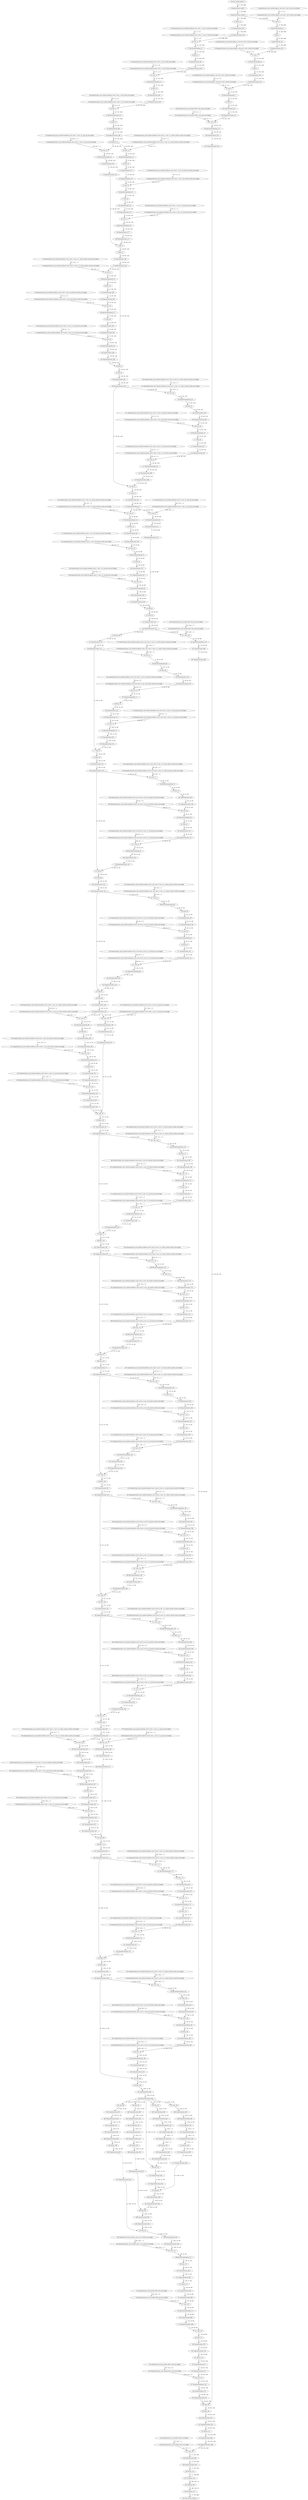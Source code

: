 strict digraph  {
"0 QuantizeLinear_input.0" [id=0, type=QuantizeLinear];
"1 DequantizeLinear_input.0" [id=1, type=DequantizeLinear];
"2 QuantizeLinear_nncf_module.highres_conv.conv1_sub1.convbn.conv.weight" [id=2, type=QuantizeLinear];
"3 DequantizeLinear_nncf_module.highres_conv.conv1_sub1.convbn.conv.weight" [id=3, type=DequantizeLinear];
"4 Conv_0" [id=4, type=Conv];
"5 BatchNormalization_1" [id=5, type=BatchNormalization];
"6 Relu_2" [id=6, type=Relu];
"7 QuantizeLinear_451" [id=7, type=QuantizeLinear];
"8 DequantizeLinear_451" [id=8, type=DequantizeLinear];
"9 QuantizeLinear_nncf_module.highres_conv.conv2_sub1.convbn.conv.weight" [id=9, type=QuantizeLinear];
"10 DequantizeLinear_nncf_module.highres_conv.conv2_sub1.convbn.conv.weight" [id=10, type=DequantizeLinear];
"11 Conv_3" [id=11, type=Conv];
"12 BatchNormalization_4" [id=12, type=BatchNormalization];
"13 Relu_5" [id=13, type=Relu];
"14 QuantizeLinear_454" [id=14, type=QuantizeLinear];
"15 DequantizeLinear_454" [id=15, type=DequantizeLinear];
"16 QuantizeLinear_nncf_module.highres_conv.conv3_sub1.convbn.conv.weight" [id=16, type=QuantizeLinear];
"17 DequantizeLinear_nncf_module.highres_conv.conv3_sub1.convbn.conv.weight" [id=17, type=DequantizeLinear];
"18 Conv_6" [id=18, type=Conv];
"19 BatchNormalization_7" [id=19, type=BatchNormalization];
"20 Relu_8" [id=20, type=Relu];
"21 Resize_10" [id=21, type=Resize];
"22 QuantizeLinear_459" [id=22, type=QuantizeLinear];
"23 DequantizeLinear_459" [id=23, type=DequantizeLinear];
"24 QuantizeLinear_nncf_module.backbone.conv1.conv1_1_3x3_s2.convbn.conv.weight" [id=24, type=QuantizeLinear];
"25 DequantizeLinear_nncf_module.backbone.conv1.conv1_1_3x3_s2.convbn.conv.weight" [id=25, type=DequantizeLinear];
"26 Conv_11" [id=26, type=Conv];
"27 BatchNormalization_12" [id=27, type=BatchNormalization];
"28 Relu_13" [id=28, type=Relu];
"29 QuantizeLinear_462" [id=29, type=QuantizeLinear];
"30 DequantizeLinear_462" [id=30, type=DequantizeLinear];
"31 QuantizeLinear_nncf_module.backbone.conv1.conv1_2_3x3.convbn.conv.weight" [id=31, type=QuantizeLinear];
"32 DequantizeLinear_nncf_module.backbone.conv1.conv1_2_3x3.convbn.conv.weight" [id=32, type=DequantizeLinear];
"33 Conv_14" [id=33, type=Conv];
"34 BatchNormalization_15" [id=34, type=BatchNormalization];
"35 Relu_16" [id=35, type=Relu];
"36 QuantizeLinear_465" [id=36, type=QuantizeLinear];
"37 DequantizeLinear_465" [id=37, type=DequantizeLinear];
"38 QuantizeLinear_nncf_module.backbone.conv1.conv1_3_3x3.convbn.conv.weight" [id=38, type=QuantizeLinear];
"39 DequantizeLinear_nncf_module.backbone.conv1.conv1_3_3x3.convbn.conv.weight" [id=39, type=DequantizeLinear];
"40 Conv_17" [id=40, type=Conv];
"41 BatchNormalization_18" [id=41, type=BatchNormalization];
"42 Relu_19" [id=42, type=Relu];
"43 QuantizeLinear_468" [id=43, type=QuantizeLinear];
"44 DequantizeLinear_468" [id=44, type=DequantizeLinear];
"45 MaxPool_20" [id=45, type=MaxPool];
"46 QuantizeLinear_nncf_module.backbone.conv2.conv2_1.conv_1x1_reduce_bnrelu.convbn.conv.weight" [id=46, type=QuantizeLinear];
"47 DequantizeLinear_nncf_module.backbone.conv2.conv2_1.conv_1x1_reduce_bnrelu.convbn.conv.weight" [id=47, type=DequantizeLinear];
"48 Conv_21" [id=48, type=Conv];
"49 BatchNormalization_22" [id=49, type=BatchNormalization];
"50 Relu_23" [id=50, type=Relu];
"51 QuantizeLinear_472" [id=51, type=QuantizeLinear];
"52 DequantizeLinear_472" [id=52, type=DequantizeLinear];
"53 QuantizeLinear_nncf_module.backbone.conv2.conv2_1.conv_3x3_bnrelu.convbn.conv.weight" [id=53, type=QuantizeLinear];
"54 DequantizeLinear_nncf_module.backbone.conv2.conv2_1.conv_3x3_bnrelu.convbn.conv.weight" [id=54, type=DequantizeLinear];
"55 Conv_24" [id=55, type=Conv];
"56 BatchNormalization_25" [id=56, type=BatchNormalization];
"57 Relu_26" [id=57, type=Relu];
"58 QuantizeLinear_475" [id=58, type=QuantizeLinear];
"59 DequantizeLinear_475" [id=59, type=DequantizeLinear];
"60 QuantizeLinear_nncf_module.backbone.conv2.conv2_1.conv_1x1_increase_bn.conv.weight" [id=60, type=QuantizeLinear];
"61 DequantizeLinear_nncf_module.backbone.conv2.conv2_1.conv_1x1_increase_bn.conv.weight" [id=61, type=DequantizeLinear];
"62 Conv_27" [id=62, type=Conv];
"63 BatchNormalization_28" [id=63, type=BatchNormalization];
"64 QuantizeLinear_nncf_module.backbone.conv2.conv2_1.conv_1x1_proj_bn.conv.weight" [id=64, type=QuantizeLinear];
"65 DequantizeLinear_nncf_module.backbone.conv2.conv2_1.conv_1x1_proj_bn.conv.weight" [id=65, type=DequantizeLinear];
"66 Conv_29" [id=66, type=Conv];
"67 BatchNormalization_30" [id=67, type=BatchNormalization];
"68 QuantizeLinear_477" [id=68, type=QuantizeLinear];
"69 DequantizeLinear_477" [id=69, type=DequantizeLinear];
"70 QuantizeLinear_479" [id=70, type=QuantizeLinear];
"71 DequantizeLinear_479" [id=71, type=DequantizeLinear];
"72 Add_31" [id=72, type=Add];
"73 Relu_32" [id=73, type=Relu];
"74 QuantizeLinear_481" [id=74, type=QuantizeLinear];
"75 DequantizeLinear_481" [id=75, type=DequantizeLinear];
"76 QuantizeLinear_nncf_module.backbone.conv2.conv2_2.conv_1x1_reduce_bnrelu.convbn.conv.weight" [id=76, type=QuantizeLinear];
"77 DequantizeLinear_nncf_module.backbone.conv2.conv2_2.conv_1x1_reduce_bnrelu.convbn.conv.weight" [id=77, type=DequantizeLinear];
"78 Conv_33" [id=78, type=Conv];
"79 BatchNormalization_34" [id=79, type=BatchNormalization];
"80 Relu_35" [id=80, type=Relu];
"81 QuantizeLinear_484" [id=81, type=QuantizeLinear];
"82 DequantizeLinear_484" [id=82, type=DequantizeLinear];
"83 QuantizeLinear_nncf_module.backbone.conv2.conv2_2.conv_3x3_bnrelu.convbn.conv.weight" [id=83, type=QuantizeLinear];
"84 DequantizeLinear_nncf_module.backbone.conv2.conv2_2.conv_3x3_bnrelu.convbn.conv.weight" [id=84, type=DequantizeLinear];
"85 Conv_36" [id=85, type=Conv];
"86 BatchNormalization_37" [id=86, type=BatchNormalization];
"87 Relu_38" [id=87, type=Relu];
"88 QuantizeLinear_487" [id=88, type=QuantizeLinear];
"89 DequantizeLinear_487" [id=89, type=DequantizeLinear];
"90 QuantizeLinear_nncf_module.backbone.conv2.conv2_2.conv_1x1_increase_bn.conv.weight" [id=90, type=QuantizeLinear];
"91 DequantizeLinear_nncf_module.backbone.conv2.conv2_2.conv_1x1_increase_bn.conv.weight" [id=91, type=DequantizeLinear];
"92 Conv_39" [id=92, type=Conv];
"93 BatchNormalization_40" [id=93, type=BatchNormalization];
"94 QuantizeLinear_489" [id=94, type=QuantizeLinear];
"95 DequantizeLinear_489" [id=95, type=DequantizeLinear];
"96 Add_41" [id=96, type=Add];
"97 Relu_42" [id=97, type=Relu];
"98 QuantizeLinear_491" [id=98, type=QuantizeLinear];
"99 DequantizeLinear_491" [id=99, type=DequantizeLinear];
"100 QuantizeLinear_nncf_module.backbone.conv2.conv2_3.conv_1x1_reduce_bnrelu.convbn.conv.weight" [id=100, type=QuantizeLinear];
"101 DequantizeLinear_nncf_module.backbone.conv2.conv2_3.conv_1x1_reduce_bnrelu.convbn.conv.weight" [id=101, type=DequantizeLinear];
"102 Conv_43" [id=102, type=Conv];
"103 BatchNormalization_44" [id=103, type=BatchNormalization];
"104 Relu_45" [id=104, type=Relu];
"105 QuantizeLinear_494" [id=105, type=QuantizeLinear];
"106 DequantizeLinear_494" [id=106, type=DequantizeLinear];
"107 QuantizeLinear_nncf_module.backbone.conv2.conv2_3.conv_3x3_bnrelu.convbn.conv.weight" [id=107, type=QuantizeLinear];
"108 DequantizeLinear_nncf_module.backbone.conv2.conv2_3.conv_3x3_bnrelu.convbn.conv.weight" [id=108, type=DequantizeLinear];
"109 Conv_46" [id=109, type=Conv];
"110 BatchNormalization_47" [id=110, type=BatchNormalization];
"111 Relu_48" [id=111, type=Relu];
"112 QuantizeLinear_497" [id=112, type=QuantizeLinear];
"113 DequantizeLinear_497" [id=113, type=DequantizeLinear];
"114 QuantizeLinear_nncf_module.backbone.conv2.conv2_3.conv_1x1_increase_bn.conv.weight" [id=114, type=QuantizeLinear];
"115 DequantizeLinear_nncf_module.backbone.conv2.conv2_3.conv_1x1_increase_bn.conv.weight" [id=115, type=DequantizeLinear];
"116 Conv_49" [id=116, type=Conv];
"117 BatchNormalization_50" [id=117, type=BatchNormalization];
"118 QuantizeLinear_499" [id=118, type=QuantizeLinear];
"119 DequantizeLinear_499" [id=119, type=DequantizeLinear];
"120 Add_51" [id=120, type=Add];
"121 Relu_52" [id=121, type=Relu];
"122 QuantizeLinear_501" [id=122, type=QuantizeLinear];
"123 DequantizeLinear_501" [id=123, type=DequantizeLinear];
"124 QuantizeLinear_nncf_module.backbone.conv3_1.conv_1x1_reduce_bnrelu.convbn.conv.weight" [id=124, type=QuantizeLinear];
"125 DequantizeLinear_nncf_module.backbone.conv3_1.conv_1x1_reduce_bnrelu.convbn.conv.weight" [id=125, type=DequantizeLinear];
"126 Conv_53" [id=126, type=Conv];
"127 BatchNormalization_54" [id=127, type=BatchNormalization];
"128 Relu_55" [id=128, type=Relu];
"129 QuantizeLinear_504" [id=129, type=QuantizeLinear];
"130 DequantizeLinear_504" [id=130, type=DequantizeLinear];
"131 QuantizeLinear_nncf_module.backbone.conv3_1.conv_3x3_bnrelu.convbn.conv.weight" [id=131, type=QuantizeLinear];
"132 DequantizeLinear_nncf_module.backbone.conv3_1.conv_3x3_bnrelu.convbn.conv.weight" [id=132, type=DequantizeLinear];
"133 Conv_56" [id=133, type=Conv];
"134 BatchNormalization_57" [id=134, type=BatchNormalization];
"135 Relu_58" [id=135, type=Relu];
"136 QuantizeLinear_507" [id=136, type=QuantizeLinear];
"137 DequantizeLinear_507" [id=137, type=DequantizeLinear];
"138 QuantizeLinear_nncf_module.backbone.conv3_1.conv_1x1_increase_bn.conv.weight" [id=138, type=QuantizeLinear];
"139 DequantizeLinear_nncf_module.backbone.conv3_1.conv_1x1_increase_bn.conv.weight" [id=139, type=DequantizeLinear];
"140 Conv_59" [id=140, type=Conv];
"141 BatchNormalization_60" [id=141, type=BatchNormalization];
"142 QuantizeLinear_nncf_module.backbone.conv3_1.conv_1x1_proj_bn.conv.weight" [id=142, type=QuantizeLinear];
"143 DequantizeLinear_nncf_module.backbone.conv3_1.conv_1x1_proj_bn.conv.weight" [id=143, type=DequantizeLinear];
"144 Conv_61" [id=144, type=Conv];
"145 BatchNormalization_62" [id=145, type=BatchNormalization];
"146 QuantizeLinear_509" [id=146, type=QuantizeLinear];
"147 DequantizeLinear_509" [id=147, type=DequantizeLinear];
"148 QuantizeLinear_511" [id=148, type=QuantizeLinear];
"149 DequantizeLinear_511" [id=149, type=DequantizeLinear];
"150 Add_63" [id=150, type=Add];
"151 Relu_64" [id=151, type=Relu];
"152 QuantizeLinear_513" [id=152, type=QuantizeLinear];
"153 DequantizeLinear_513" [id=153, type=DequantizeLinear];
"154 Resize_66" [id=154, type=Resize];
"155 QuantizeLinear_515" [id=155, type=QuantizeLinear];
"156 DequantizeLinear_515" [id=156, type=DequantizeLinear];
"157 QuantizeLinear_nncf_module.backbone.conv3_rest.conv3_2.conv_1x1_reduce_bnrelu.convbn.conv.weight" [id=157, type=QuantizeLinear];
"158 DequantizeLinear_nncf_module.backbone.conv3_rest.conv3_2.conv_1x1_reduce_bnrelu.convbn.conv.weight" [id=158, type=DequantizeLinear];
"159 Conv_67" [id=159, type=Conv];
"160 BatchNormalization_68" [id=160, type=BatchNormalization];
"161 Relu_69" [id=161, type=Relu];
"162 QuantizeLinear_518" [id=162, type=QuantizeLinear];
"163 DequantizeLinear_518" [id=163, type=DequantizeLinear];
"164 QuantizeLinear_nncf_module.backbone.conv3_rest.conv3_2.conv_3x3_bnrelu.convbn.conv.weight" [id=164, type=QuantizeLinear];
"165 DequantizeLinear_nncf_module.backbone.conv3_rest.conv3_2.conv_3x3_bnrelu.convbn.conv.weight" [id=165, type=DequantizeLinear];
"166 Conv_70" [id=166, type=Conv];
"167 BatchNormalization_71" [id=167, type=BatchNormalization];
"168 Relu_72" [id=168, type=Relu];
"169 QuantizeLinear_521" [id=169, type=QuantizeLinear];
"170 DequantizeLinear_521" [id=170, type=DequantizeLinear];
"171 QuantizeLinear_nncf_module.backbone.conv3_rest.conv3_2.conv_1x1_increase_bn.conv.weight" [id=171, type=QuantizeLinear];
"172 DequantizeLinear_nncf_module.backbone.conv3_rest.conv3_2.conv_1x1_increase_bn.conv.weight" [id=172, type=DequantizeLinear];
"173 Conv_73" [id=173, type=Conv];
"174 BatchNormalization_74" [id=174, type=BatchNormalization];
"175 QuantizeLinear_523" [id=175, type=QuantizeLinear];
"176 DequantizeLinear_523" [id=176, type=DequantizeLinear];
"177 Add_75" [id=177, type=Add];
"178 Relu_76" [id=178, type=Relu];
"179 QuantizeLinear_525" [id=179, type=QuantizeLinear];
"180 DequantizeLinear_525" [id=180, type=DequantizeLinear];
"181 QuantizeLinear_nncf_module.backbone.conv3_rest.conv3_3.conv_1x1_reduce_bnrelu.convbn.conv.weight" [id=181, type=QuantizeLinear];
"182 DequantizeLinear_nncf_module.backbone.conv3_rest.conv3_3.conv_1x1_reduce_bnrelu.convbn.conv.weight" [id=182, type=DequantizeLinear];
"183 Conv_77" [id=183, type=Conv];
"184 BatchNormalization_78" [id=184, type=BatchNormalization];
"185 Relu_79" [id=185, type=Relu];
"186 QuantizeLinear_528" [id=186, type=QuantizeLinear];
"187 DequantizeLinear_528" [id=187, type=DequantizeLinear];
"188 QuantizeLinear_nncf_module.backbone.conv3_rest.conv3_3.conv_3x3_bnrelu.convbn.conv.weight" [id=188, type=QuantizeLinear];
"189 DequantizeLinear_nncf_module.backbone.conv3_rest.conv3_3.conv_3x3_bnrelu.convbn.conv.weight" [id=189, type=DequantizeLinear];
"190 Conv_80" [id=190, type=Conv];
"191 BatchNormalization_81" [id=191, type=BatchNormalization];
"192 Relu_82" [id=192, type=Relu];
"193 QuantizeLinear_531" [id=193, type=QuantizeLinear];
"194 DequantizeLinear_531" [id=194, type=DequantizeLinear];
"195 QuantizeLinear_nncf_module.backbone.conv3_rest.conv3_3.conv_1x1_increase_bn.conv.weight" [id=195, type=QuantizeLinear];
"196 DequantizeLinear_nncf_module.backbone.conv3_rest.conv3_3.conv_1x1_increase_bn.conv.weight" [id=196, type=DequantizeLinear];
"197 Conv_83" [id=197, type=Conv];
"198 BatchNormalization_84" [id=198, type=BatchNormalization];
"199 QuantizeLinear_533" [id=199, type=QuantizeLinear];
"200 DequantizeLinear_533" [id=200, type=DequantizeLinear];
"201 Add_85" [id=201, type=Add];
"202 Relu_86" [id=202, type=Relu];
"203 QuantizeLinear_535" [id=203, type=QuantizeLinear];
"204 DequantizeLinear_535" [id=204, type=DequantizeLinear];
"205 QuantizeLinear_nncf_module.backbone.conv3_rest.conv3_4.conv_1x1_reduce_bnrelu.convbn.conv.weight" [id=205, type=QuantizeLinear];
"206 DequantizeLinear_nncf_module.backbone.conv3_rest.conv3_4.conv_1x1_reduce_bnrelu.convbn.conv.weight" [id=206, type=DequantizeLinear];
"207 Conv_87" [id=207, type=Conv];
"208 BatchNormalization_88" [id=208, type=BatchNormalization];
"209 Relu_89" [id=209, type=Relu];
"210 QuantizeLinear_538" [id=210, type=QuantizeLinear];
"211 DequantizeLinear_538" [id=211, type=DequantizeLinear];
"212 QuantizeLinear_nncf_module.backbone.conv3_rest.conv3_4.conv_3x3_bnrelu.convbn.conv.weight" [id=212, type=QuantizeLinear];
"213 DequantizeLinear_nncf_module.backbone.conv3_rest.conv3_4.conv_3x3_bnrelu.convbn.conv.weight" [id=213, type=DequantizeLinear];
"214 Conv_90" [id=214, type=Conv];
"215 BatchNormalization_91" [id=215, type=BatchNormalization];
"216 Relu_92" [id=216, type=Relu];
"217 QuantizeLinear_541" [id=217, type=QuantizeLinear];
"218 DequantizeLinear_541" [id=218, type=DequantizeLinear];
"219 QuantizeLinear_nncf_module.backbone.conv3_rest.conv3_4.conv_1x1_increase_bn.conv.weight" [id=219, type=QuantizeLinear];
"220 DequantizeLinear_nncf_module.backbone.conv3_rest.conv3_4.conv_1x1_increase_bn.conv.weight" [id=220, type=DequantizeLinear];
"221 Conv_93" [id=221, type=Conv];
"222 BatchNormalization_94" [id=222, type=BatchNormalization];
"223 QuantizeLinear_543" [id=223, type=QuantizeLinear];
"224 DequantizeLinear_543" [id=224, type=DequantizeLinear];
"225 Add_95" [id=225, type=Add];
"226 Relu_96" [id=226, type=Relu];
"227 QuantizeLinear_545" [id=227, type=QuantizeLinear];
"228 DequantizeLinear_545" [id=228, type=DequantizeLinear];
"229 QuantizeLinear_nncf_module.backbone.conv4.conv4_1.conv_1x1_reduce_bnrelu.convbn.conv.weight" [id=229, type=QuantizeLinear];
"230 DequantizeLinear_nncf_module.backbone.conv4.conv4_1.conv_1x1_reduce_bnrelu.convbn.conv.weight" [id=230, type=DequantizeLinear];
"231 Conv_97" [id=231, type=Conv];
"232 BatchNormalization_98" [id=232, type=BatchNormalization];
"233 Relu_99" [id=233, type=Relu];
"234 QuantizeLinear_548" [id=234, type=QuantizeLinear];
"235 DequantizeLinear_548" [id=235, type=DequantizeLinear];
"236 QuantizeLinear_nncf_module.backbone.conv4.conv4_1.conv_3x3_bnrelu.convbn.conv.weight" [id=236, type=QuantizeLinear];
"237 DequantizeLinear_nncf_module.backbone.conv4.conv4_1.conv_3x3_bnrelu.convbn.conv.weight" [id=237, type=DequantizeLinear];
"238 Conv_100" [id=238, type=Conv];
"239 BatchNormalization_101" [id=239, type=BatchNormalization];
"240 Relu_102" [id=240, type=Relu];
"241 QuantizeLinear_551" [id=241, type=QuantizeLinear];
"242 DequantizeLinear_551" [id=242, type=DequantizeLinear];
"243 QuantizeLinear_nncf_module.backbone.conv4.conv4_1.conv_1x1_increase_bn.conv.weight" [id=243, type=QuantizeLinear];
"244 DequantizeLinear_nncf_module.backbone.conv4.conv4_1.conv_1x1_increase_bn.conv.weight" [id=244, type=DequantizeLinear];
"245 Conv_103" [id=245, type=Conv];
"246 BatchNormalization_104" [id=246, type=BatchNormalization];
"247 QuantizeLinear_nncf_module.backbone.conv4.conv4_1.conv_1x1_proj_bn.conv.weight" [id=247, type=QuantizeLinear];
"248 DequantizeLinear_nncf_module.backbone.conv4.conv4_1.conv_1x1_proj_bn.conv.weight" [id=248, type=DequantizeLinear];
"249 Conv_105" [id=249, type=Conv];
"250 BatchNormalization_106" [id=250, type=BatchNormalization];
"251 QuantizeLinear_553" [id=251, type=QuantizeLinear];
"252 DequantizeLinear_553" [id=252, type=DequantizeLinear];
"253 QuantizeLinear_555" [id=253, type=QuantizeLinear];
"254 DequantizeLinear_555" [id=254, type=DequantizeLinear];
"255 Add_107" [id=255, type=Add];
"256 Relu_108" [id=256, type=Relu];
"257 QuantizeLinear_557" [id=257, type=QuantizeLinear];
"258 DequantizeLinear_557" [id=258, type=DequantizeLinear];
"259 QuantizeLinear_nncf_module.backbone.conv4.conv4_2.conv_1x1_reduce_bnrelu.convbn.conv.weight" [id=259, type=QuantizeLinear];
"260 DequantizeLinear_nncf_module.backbone.conv4.conv4_2.conv_1x1_reduce_bnrelu.convbn.conv.weight" [id=260, type=DequantizeLinear];
"261 Conv_109" [id=261, type=Conv];
"262 BatchNormalization_110" [id=262, type=BatchNormalization];
"263 Relu_111" [id=263, type=Relu];
"264 QuantizeLinear_560" [id=264, type=QuantizeLinear];
"265 DequantizeLinear_560" [id=265, type=DequantizeLinear];
"266 QuantizeLinear_nncf_module.backbone.conv4.conv4_2.conv_3x3_bnrelu.convbn.conv.weight" [id=266, type=QuantizeLinear];
"267 DequantizeLinear_nncf_module.backbone.conv4.conv4_2.conv_3x3_bnrelu.convbn.conv.weight" [id=267, type=DequantizeLinear];
"268 Conv_112" [id=268, type=Conv];
"269 BatchNormalization_113" [id=269, type=BatchNormalization];
"270 Relu_114" [id=270, type=Relu];
"271 QuantizeLinear_563" [id=271, type=QuantizeLinear];
"272 DequantizeLinear_563" [id=272, type=DequantizeLinear];
"273 QuantizeLinear_nncf_module.backbone.conv4.conv4_2.conv_1x1_increase_bn.conv.weight" [id=273, type=QuantizeLinear];
"274 DequantizeLinear_nncf_module.backbone.conv4.conv4_2.conv_1x1_increase_bn.conv.weight" [id=274, type=DequantizeLinear];
"275 Conv_115" [id=275, type=Conv];
"276 BatchNormalization_116" [id=276, type=BatchNormalization];
"277 QuantizeLinear_565" [id=277, type=QuantizeLinear];
"278 DequantizeLinear_565" [id=278, type=DequantizeLinear];
"279 Add_117" [id=279, type=Add];
"280 Relu_118" [id=280, type=Relu];
"281 QuantizeLinear_567" [id=281, type=QuantizeLinear];
"282 DequantizeLinear_567" [id=282, type=DequantizeLinear];
"283 QuantizeLinear_nncf_module.backbone.conv4.conv4_3.conv_1x1_reduce_bnrelu.convbn.conv.weight" [id=283, type=QuantizeLinear];
"284 DequantizeLinear_nncf_module.backbone.conv4.conv4_3.conv_1x1_reduce_bnrelu.convbn.conv.weight" [id=284, type=DequantizeLinear];
"285 Conv_119" [id=285, type=Conv];
"286 BatchNormalization_120" [id=286, type=BatchNormalization];
"287 Relu_121" [id=287, type=Relu];
"288 QuantizeLinear_570" [id=288, type=QuantizeLinear];
"289 DequantizeLinear_570" [id=289, type=DequantizeLinear];
"290 QuantizeLinear_nncf_module.backbone.conv4.conv4_3.conv_3x3_bnrelu.convbn.conv.weight" [id=290, type=QuantizeLinear];
"291 DequantizeLinear_nncf_module.backbone.conv4.conv4_3.conv_3x3_bnrelu.convbn.conv.weight" [id=291, type=DequantizeLinear];
"292 Conv_122" [id=292, type=Conv];
"293 BatchNormalization_123" [id=293, type=BatchNormalization];
"294 Relu_124" [id=294, type=Relu];
"295 QuantizeLinear_573" [id=295, type=QuantizeLinear];
"296 DequantizeLinear_573" [id=296, type=DequantizeLinear];
"297 QuantizeLinear_nncf_module.backbone.conv4.conv4_3.conv_1x1_increase_bn.conv.weight" [id=297, type=QuantizeLinear];
"298 DequantizeLinear_nncf_module.backbone.conv4.conv4_3.conv_1x1_increase_bn.conv.weight" [id=298, type=DequantizeLinear];
"299 Conv_125" [id=299, type=Conv];
"300 BatchNormalization_126" [id=300, type=BatchNormalization];
"301 QuantizeLinear_575" [id=301, type=QuantizeLinear];
"302 DequantizeLinear_575" [id=302, type=DequantizeLinear];
"303 Add_127" [id=303, type=Add];
"304 Relu_128" [id=304, type=Relu];
"305 QuantizeLinear_577" [id=305, type=QuantizeLinear];
"306 DequantizeLinear_577" [id=306, type=DequantizeLinear];
"307 QuantizeLinear_nncf_module.backbone.conv4.conv4_4.conv_1x1_reduce_bnrelu.convbn.conv.weight" [id=307, type=QuantizeLinear];
"308 DequantizeLinear_nncf_module.backbone.conv4.conv4_4.conv_1x1_reduce_bnrelu.convbn.conv.weight" [id=308, type=DequantizeLinear];
"309 Conv_129" [id=309, type=Conv];
"310 BatchNormalization_130" [id=310, type=BatchNormalization];
"311 Relu_131" [id=311, type=Relu];
"312 QuantizeLinear_580" [id=312, type=QuantizeLinear];
"313 DequantizeLinear_580" [id=313, type=DequantizeLinear];
"314 QuantizeLinear_nncf_module.backbone.conv4.conv4_4.conv_3x3_bnrelu.convbn.conv.weight" [id=314, type=QuantizeLinear];
"315 DequantizeLinear_nncf_module.backbone.conv4.conv4_4.conv_3x3_bnrelu.convbn.conv.weight" [id=315, type=DequantizeLinear];
"316 Conv_132" [id=316, type=Conv];
"317 BatchNormalization_133" [id=317, type=BatchNormalization];
"318 Relu_134" [id=318, type=Relu];
"319 QuantizeLinear_583" [id=319, type=QuantizeLinear];
"320 DequantizeLinear_583" [id=320, type=DequantizeLinear];
"321 QuantizeLinear_nncf_module.backbone.conv4.conv4_4.conv_1x1_increase_bn.conv.weight" [id=321, type=QuantizeLinear];
"322 DequantizeLinear_nncf_module.backbone.conv4.conv4_4.conv_1x1_increase_bn.conv.weight" [id=322, type=DequantizeLinear];
"323 Conv_135" [id=323, type=Conv];
"324 BatchNormalization_136" [id=324, type=BatchNormalization];
"325 QuantizeLinear_585" [id=325, type=QuantizeLinear];
"326 DequantizeLinear_585" [id=326, type=DequantizeLinear];
"327 Add_137" [id=327, type=Add];
"328 Relu_138" [id=328, type=Relu];
"329 QuantizeLinear_587" [id=329, type=QuantizeLinear];
"330 DequantizeLinear_587" [id=330, type=DequantizeLinear];
"331 QuantizeLinear_nncf_module.backbone.conv4.conv4_5.conv_1x1_reduce_bnrelu.convbn.conv.weight" [id=331, type=QuantizeLinear];
"332 DequantizeLinear_nncf_module.backbone.conv4.conv4_5.conv_1x1_reduce_bnrelu.convbn.conv.weight" [id=332, type=DequantizeLinear];
"333 Conv_139" [id=333, type=Conv];
"334 BatchNormalization_140" [id=334, type=BatchNormalization];
"335 Relu_141" [id=335, type=Relu];
"336 QuantizeLinear_590" [id=336, type=QuantizeLinear];
"337 DequantizeLinear_590" [id=337, type=DequantizeLinear];
"338 QuantizeLinear_nncf_module.backbone.conv4.conv4_5.conv_3x3_bnrelu.convbn.conv.weight" [id=338, type=QuantizeLinear];
"339 DequantizeLinear_nncf_module.backbone.conv4.conv4_5.conv_3x3_bnrelu.convbn.conv.weight" [id=339, type=DequantizeLinear];
"340 Conv_142" [id=340, type=Conv];
"341 BatchNormalization_143" [id=341, type=BatchNormalization];
"342 Relu_144" [id=342, type=Relu];
"343 QuantizeLinear_593" [id=343, type=QuantizeLinear];
"344 DequantizeLinear_593" [id=344, type=DequantizeLinear];
"345 QuantizeLinear_nncf_module.backbone.conv4.conv4_5.conv_1x1_increase_bn.conv.weight" [id=345, type=QuantizeLinear];
"346 DequantizeLinear_nncf_module.backbone.conv4.conv4_5.conv_1x1_increase_bn.conv.weight" [id=346, type=DequantizeLinear];
"347 Conv_145" [id=347, type=Conv];
"348 BatchNormalization_146" [id=348, type=BatchNormalization];
"349 QuantizeLinear_595" [id=349, type=QuantizeLinear];
"350 DequantizeLinear_595" [id=350, type=DequantizeLinear];
"351 Add_147" [id=351, type=Add];
"352 Relu_148" [id=352, type=Relu];
"353 QuantizeLinear_597" [id=353, type=QuantizeLinear];
"354 DequantizeLinear_597" [id=354, type=DequantizeLinear];
"355 QuantizeLinear_nncf_module.backbone.conv4.conv4_6.conv_1x1_reduce_bnrelu.convbn.conv.weight" [id=355, type=QuantizeLinear];
"356 DequantizeLinear_nncf_module.backbone.conv4.conv4_6.conv_1x1_reduce_bnrelu.convbn.conv.weight" [id=356, type=DequantizeLinear];
"357 Conv_149" [id=357, type=Conv];
"358 BatchNormalization_150" [id=358, type=BatchNormalization];
"359 Relu_151" [id=359, type=Relu];
"360 QuantizeLinear_600" [id=360, type=QuantizeLinear];
"361 DequantizeLinear_600" [id=361, type=DequantizeLinear];
"362 QuantizeLinear_nncf_module.backbone.conv4.conv4_6.conv_3x3_bnrelu.convbn.conv.weight" [id=362, type=QuantizeLinear];
"363 DequantizeLinear_nncf_module.backbone.conv4.conv4_6.conv_3x3_bnrelu.convbn.conv.weight" [id=363, type=DequantizeLinear];
"364 Conv_152" [id=364, type=Conv];
"365 BatchNormalization_153" [id=365, type=BatchNormalization];
"366 Relu_154" [id=366, type=Relu];
"367 QuantizeLinear_603" [id=367, type=QuantizeLinear];
"368 DequantizeLinear_603" [id=368, type=DequantizeLinear];
"369 QuantizeLinear_nncf_module.backbone.conv4.conv4_6.conv_1x1_increase_bn.conv.weight" [id=369, type=QuantizeLinear];
"370 DequantizeLinear_nncf_module.backbone.conv4.conv4_6.conv_1x1_increase_bn.conv.weight" [id=370, type=DequantizeLinear];
"371 Conv_155" [id=371, type=Conv];
"372 BatchNormalization_156" [id=372, type=BatchNormalization];
"373 QuantizeLinear_605" [id=373, type=QuantizeLinear];
"374 DequantizeLinear_605" [id=374, type=DequantizeLinear];
"375 Add_157" [id=375, type=Add];
"376 Relu_158" [id=376, type=Relu];
"377 QuantizeLinear_607" [id=377, type=QuantizeLinear];
"378 DequantizeLinear_607" [id=378, type=DequantizeLinear];
"379 QuantizeLinear_nncf_module.backbone.conv5.conv5_1.conv_1x1_reduce_bnrelu.convbn.conv.weight" [id=379, type=QuantizeLinear];
"380 DequantizeLinear_nncf_module.backbone.conv5.conv5_1.conv_1x1_reduce_bnrelu.convbn.conv.weight" [id=380, type=DequantizeLinear];
"381 Conv_159" [id=381, type=Conv];
"382 BatchNormalization_160" [id=382, type=BatchNormalization];
"383 Relu_161" [id=383, type=Relu];
"384 QuantizeLinear_610" [id=384, type=QuantizeLinear];
"385 DequantizeLinear_610" [id=385, type=DequantizeLinear];
"386 QuantizeLinear_nncf_module.backbone.conv5.conv5_1.conv_3x3_bnrelu.convbn.conv.weight" [id=386, type=QuantizeLinear];
"387 DequantizeLinear_nncf_module.backbone.conv5.conv5_1.conv_3x3_bnrelu.convbn.conv.weight" [id=387, type=DequantizeLinear];
"388 Conv_162" [id=388, type=Conv];
"389 BatchNormalization_163" [id=389, type=BatchNormalization];
"390 Relu_164" [id=390, type=Relu];
"391 QuantizeLinear_613" [id=391, type=QuantizeLinear];
"392 DequantizeLinear_613" [id=392, type=DequantizeLinear];
"393 QuantizeLinear_nncf_module.backbone.conv5.conv5_1.conv_1x1_increase_bn.conv.weight" [id=393, type=QuantizeLinear];
"394 DequantizeLinear_nncf_module.backbone.conv5.conv5_1.conv_1x1_increase_bn.conv.weight" [id=394, type=DequantizeLinear];
"395 Conv_165" [id=395, type=Conv];
"396 BatchNormalization_166" [id=396, type=BatchNormalization];
"397 QuantizeLinear_nncf_module.backbone.conv5.conv5_1.conv_1x1_proj_bn.conv.weight" [id=397, type=QuantizeLinear];
"398 DequantizeLinear_nncf_module.backbone.conv5.conv5_1.conv_1x1_proj_bn.conv.weight" [id=398, type=DequantizeLinear];
"399 Conv_167" [id=399, type=Conv];
"400 BatchNormalization_168" [id=400, type=BatchNormalization];
"401 QuantizeLinear_615" [id=401, type=QuantizeLinear];
"402 DequantizeLinear_615" [id=402, type=DequantizeLinear];
"403 QuantizeLinear_617" [id=403, type=QuantizeLinear];
"404 DequantizeLinear_617" [id=404, type=DequantizeLinear];
"405 Add_169" [id=405, type=Add];
"406 Relu_170" [id=406, type=Relu];
"407 QuantizeLinear_619" [id=407, type=QuantizeLinear];
"408 DequantizeLinear_619" [id=408, type=DequantizeLinear];
"409 QuantizeLinear_nncf_module.backbone.conv5.conv5_2.conv_1x1_reduce_bnrelu.convbn.conv.weight" [id=409, type=QuantizeLinear];
"410 DequantizeLinear_nncf_module.backbone.conv5.conv5_2.conv_1x1_reduce_bnrelu.convbn.conv.weight" [id=410, type=DequantizeLinear];
"411 Conv_171" [id=411, type=Conv];
"412 BatchNormalization_172" [id=412, type=BatchNormalization];
"413 Relu_173" [id=413, type=Relu];
"414 QuantizeLinear_622" [id=414, type=QuantizeLinear];
"415 DequantizeLinear_622" [id=415, type=DequantizeLinear];
"416 QuantizeLinear_nncf_module.backbone.conv5.conv5_2.conv_3x3_bnrelu.convbn.conv.weight" [id=416, type=QuantizeLinear];
"417 DequantizeLinear_nncf_module.backbone.conv5.conv5_2.conv_3x3_bnrelu.convbn.conv.weight" [id=417, type=DequantizeLinear];
"418 Conv_174" [id=418, type=Conv];
"419 BatchNormalization_175" [id=419, type=BatchNormalization];
"420 Relu_176" [id=420, type=Relu];
"421 QuantizeLinear_625" [id=421, type=QuantizeLinear];
"422 DequantizeLinear_625" [id=422, type=DequantizeLinear];
"423 QuantizeLinear_nncf_module.backbone.conv5.conv5_2.conv_1x1_increase_bn.conv.weight" [id=423, type=QuantizeLinear];
"424 DequantizeLinear_nncf_module.backbone.conv5.conv5_2.conv_1x1_increase_bn.conv.weight" [id=424, type=DequantizeLinear];
"425 Conv_177" [id=425, type=Conv];
"426 BatchNormalization_178" [id=426, type=BatchNormalization];
"427 QuantizeLinear_627" [id=427, type=QuantizeLinear];
"428 DequantizeLinear_627" [id=428, type=DequantizeLinear];
"429 Add_179" [id=429, type=Add];
"430 Relu_180" [id=430, type=Relu];
"431 QuantizeLinear_629" [id=431, type=QuantizeLinear];
"432 DequantizeLinear_629" [id=432, type=DequantizeLinear];
"433 QuantizeLinear_nncf_module.backbone.conv5.conv5_3.conv_1x1_reduce_bnrelu.convbn.conv.weight" [id=433, type=QuantizeLinear];
"434 DequantizeLinear_nncf_module.backbone.conv5.conv5_3.conv_1x1_reduce_bnrelu.convbn.conv.weight" [id=434, type=DequantizeLinear];
"435 Conv_181" [id=435, type=Conv];
"436 BatchNormalization_182" [id=436, type=BatchNormalization];
"437 Relu_183" [id=437, type=Relu];
"438 QuantizeLinear_632" [id=438, type=QuantizeLinear];
"439 DequantizeLinear_632" [id=439, type=DequantizeLinear];
"440 QuantizeLinear_nncf_module.backbone.conv5.conv5_3.conv_3x3_bnrelu.convbn.conv.weight" [id=440, type=QuantizeLinear];
"441 DequantizeLinear_nncf_module.backbone.conv5.conv5_3.conv_3x3_bnrelu.convbn.conv.weight" [id=441, type=DequantizeLinear];
"442 Conv_184" [id=442, type=Conv];
"443 BatchNormalization_185" [id=443, type=BatchNormalization];
"444 Relu_186" [id=444, type=Relu];
"445 QuantizeLinear_635" [id=445, type=QuantizeLinear];
"446 DequantizeLinear_635" [id=446, type=DequantizeLinear];
"447 QuantizeLinear_nncf_module.backbone.conv5.conv5_3.conv_1x1_increase_bn.conv.weight" [id=447, type=QuantizeLinear];
"448 DequantizeLinear_nncf_module.backbone.conv5.conv5_3.conv_1x1_increase_bn.conv.weight" [id=448, type=DequantizeLinear];
"449 Conv_187" [id=449, type=Conv];
"450 BatchNormalization_188" [id=450, type=BatchNormalization];
"451 QuantizeLinear_637" [id=451, type=QuantizeLinear];
"452 DequantizeLinear_637" [id=452, type=DequantizeLinear];
"453 Add_189" [id=453, type=Add];
"454 Relu_190" [id=454, type=Relu];
"455 QuantizeLinear_639" [id=455, type=QuantizeLinear];
"456 DequantizeLinear_639" [id=456, type=DequantizeLinear];
"457 Pad_191" [id=457, type=Pad];
"458 QuantizeLinear_640" [id=458, type=QuantizeLinear];
"459 DequantizeLinear_640" [id=459, type=DequantizeLinear];
"460 GlobalAveragePool_192" [id=460, type=GlobalAveragePool];
"461 QuantizeLinear_641" [id=461, type=QuantizeLinear];
"462 DequantizeLinear_641" [id=462, type=DequantizeLinear];
"463 Resize_194" [id=463, type=Resize];
"464 QuantizeLinear_643" [id=464, type=QuantizeLinear];
"465 DequantizeLinear_643" [id=465, type=DequantizeLinear];
"466 Add_195" [id=466, type=Add];
"467 Pad_196" [id=467, type=Pad];
"468 QuantizeLinear_645" [id=468, type=QuantizeLinear];
"469 DequantizeLinear_645" [id=469, type=DequantizeLinear];
"470 AveragePool_197" [id=470, type=AveragePool];
"471 QuantizeLinear_646" [id=471, type=QuantizeLinear];
"472 DequantizeLinear_646" [id=472, type=DequantizeLinear];
"473 Resize_199" [id=473, type=Resize];
"474 QuantizeLinear_644" [id=474, type=QuantizeLinear];
"475 DequantizeLinear_644" [id=475, type=DequantizeLinear];
"476 QuantizeLinear_648" [id=476, type=QuantizeLinear];
"477 DequantizeLinear_648" [id=477, type=DequantizeLinear];
"478 Add_200" [id=478, type=Add];
"479 Pad_201" [id=479, type=Pad];
"480 QuantizeLinear_650" [id=480, type=QuantizeLinear];
"481 DequantizeLinear_650" [id=481, type=DequantizeLinear];
"482 AveragePool_202" [id=482, type=AveragePool];
"483 QuantizeLinear_651" [id=483, type=QuantizeLinear];
"484 DequantizeLinear_651" [id=484, type=DequantizeLinear];
"485 Resize_204" [id=485, type=Resize];
"486 QuantizeLinear_649" [id=486, type=QuantizeLinear];
"487 DequantizeLinear_649" [id=487, type=DequantizeLinear];
"488 QuantizeLinear_653" [id=488, type=QuantizeLinear];
"489 DequantizeLinear_653" [id=489, type=DequantizeLinear];
"490 Add_205" [id=490, type=Add];
"491 Pad_206" [id=491, type=Pad];
"492 QuantizeLinear_655" [id=492, type=QuantizeLinear];
"493 DequantizeLinear_655" [id=493, type=DequantizeLinear];
"494 AveragePool_207" [id=494, type=AveragePool];
"495 QuantizeLinear_656" [id=495, type=QuantizeLinear];
"496 DequantizeLinear_656" [id=496, type=DequantizeLinear];
"497 Resize_209" [id=497, type=Resize];
"498 QuantizeLinear_654" [id=498, type=QuantizeLinear];
"499 DequantizeLinear_654" [id=499, type=DequantizeLinear];
"500 QuantizeLinear_658" [id=500, type=QuantizeLinear];
"501 DequantizeLinear_658" [id=501, type=DequantizeLinear];
"502 Add_210" [id=502, type=Add];
"503 QuantizeLinear_659" [id=503, type=QuantizeLinear];
"504 DequantizeLinear_659" [id=504, type=DequantizeLinear];
"505 QuantizeLinear_nncf_module.conv5_4_k1.convbn.conv.weight" [id=505, type=QuantizeLinear];
"506 DequantizeLinear_nncf_module.conv5_4_k1.convbn.conv.weight" [id=506, type=DequantizeLinear];
"507 Conv_211" [id=507, type=Conv];
"508 BatchNormalization_212" [id=508, type=BatchNormalization];
"509 Relu_213" [id=509, type=Relu];
"510 QuantizeLinear_662" [id=510, type=QuantizeLinear];
"511 DequantizeLinear_662" [id=511, type=DequantizeLinear];
"512 Resize_215" [id=512, type=Resize];
"513 QuantizeLinear_664" [id=513, type=QuantizeLinear];
"514 DequantizeLinear_664" [id=514, type=DequantizeLinear];
"515 QuantizeLinear_nncf_module.cff42.conv.conv.weight" [id=515, type=QuantizeLinear];
"516 DequantizeLinear_nncf_module.cff42.conv.conv.weight" [id=516, type=DequantizeLinear];
"517 Conv_216" [id=517, type=Conv];
"518 BatchNormalization_217" [id=518, type=BatchNormalization];
"519 QuantizeLinear_nncf_module.cff42.conv_proj.conv.weight" [id=519, type=QuantizeLinear];
"520 DequantizeLinear_nncf_module.cff42.conv_proj.conv.weight" [id=520, type=DequantizeLinear];
"521 Conv_218" [id=521, type=Conv];
"522 BatchNormalization_219" [id=522, type=BatchNormalization];
"523 QuantizeLinear_666" [id=523, type=QuantizeLinear];
"524 DequantizeLinear_666" [id=524, type=DequantizeLinear];
"525 QuantizeLinear_668" [id=525, type=QuantizeLinear];
"526 DequantizeLinear_668" [id=526, type=DequantizeLinear];
"527 Add_220" [id=527, type=Add];
"528 Relu_221" [id=528, type=Relu];
"529 QuantizeLinear_670" [id=529, type=QuantizeLinear];
"530 DequantizeLinear_670" [id=530, type=DequantizeLinear];
"531 Resize_223" [id=531, type=Resize];
"532 QuantizeLinear_672" [id=532, type=QuantizeLinear];
"533 DequantizeLinear_672" [id=533, type=DequantizeLinear];
"534 QuantizeLinear_nncf_module.cff421.conv.conv.weight" [id=534, type=QuantizeLinear];
"535 DequantizeLinear_nncf_module.cff421.conv.conv.weight" [id=535, type=DequantizeLinear];
"536 Conv_224" [id=536, type=Conv];
"537 BatchNormalization_225" [id=537, type=BatchNormalization];
"538 QuantizeLinear_457" [id=538, type=QuantizeLinear];
"539 DequantizeLinear_457" [id=539, type=DequantizeLinear];
"540 QuantizeLinear_nncf_module.cff421.conv_proj.conv.weight" [id=540, type=QuantizeLinear];
"541 DequantizeLinear_nncf_module.cff421.conv_proj.conv.weight" [id=541, type=DequantizeLinear];
"542 Conv_226" [id=542, type=Conv];
"543 BatchNormalization_227" [id=543, type=BatchNormalization];
"544 QuantizeLinear_674" [id=544, type=QuantizeLinear];
"545 DequantizeLinear_674" [id=545, type=DequantizeLinear];
"546 QuantizeLinear_676" [id=546, type=QuantizeLinear];
"547 DequantizeLinear_676" [id=547, type=DequantizeLinear];
"548 Add_228" [id=548, type=Add];
"549 Relu_229" [id=549, type=Relu];
"550 QuantizeLinear_678" [id=550, type=QuantizeLinear];
"551 DequantizeLinear_678" [id=551, type=DequantizeLinear];
"552 Resize_231" [id=552, type=Resize];
"553 QuantizeLinear_680" [id=553, type=QuantizeLinear];
"554 DequantizeLinear_680" [id=554, type=DequantizeLinear];
"555 QuantizeLinear_nncf_module.conv6_cls.weight" [id=555, type=QuantizeLinear];
"556 DequantizeLinear_nncf_module.conv6_cls.weight" [id=556, type=DequantizeLinear];
"557 Conv_232" [id=557, type=Conv];
"558 QuantizeLinear_681" [id=558, type=QuantizeLinear];
"559 DequantizeLinear_681" [id=559, type=DequantizeLinear];
"560 Resize_234" [id=560, type=Resize];
"561 Transpose_235" [id=561, type=Transpose];
"562 Softmax_236" [id=562, type=Softmax];
"563 Transpose_237" [id=563, type=Transpose];
"564 nncf_model_input_0" [id=564, type=nncf_model_input];
"565 nncf_model_output_0" [id=565, type=nncf_model_output];
"0 QuantizeLinear_input.0" -> "1 DequantizeLinear_input.0"  [label="[1, 3, 768, 960]", style=dashed];
"1 DequantizeLinear_input.0" -> "4 Conv_0"  [label="[1, 3, 768, 960]", style=solid];
"1 DequantizeLinear_input.0" -> "21 Resize_10"  [label="[1, 3, 768, 960]", style=solid];
"2 QuantizeLinear_nncf_module.highres_conv.conv1_sub1.convbn.conv.weight" -> "3 DequantizeLinear_nncf_module.highres_conv.conv1_sub1.convbn.conv.weight"  [label="[32, 3, 3, 3]", style=dashed];
"3 DequantizeLinear_nncf_module.highres_conv.conv1_sub1.convbn.conv.weight" -> "4 Conv_0"  [label="[32, 3, 3, 3]", style=solid];
"4 Conv_0" -> "5 BatchNormalization_1"  [label="[1, 32, 384, 480]", style=solid];
"5 BatchNormalization_1" -> "6 Relu_2"  [label="[1, 32, 384, 480]", style=solid];
"6 Relu_2" -> "7 QuantizeLinear_451"  [label="[1, 32, 384, 480]", style=solid];
"7 QuantizeLinear_451" -> "8 DequantizeLinear_451"  [label="[1, 32, 384, 480]", style=dashed];
"8 DequantizeLinear_451" -> "11 Conv_3"  [label="[1, 32, 384, 480]", style=solid];
"9 QuantizeLinear_nncf_module.highres_conv.conv2_sub1.convbn.conv.weight" -> "10 DequantizeLinear_nncf_module.highres_conv.conv2_sub1.convbn.conv.weight"  [label="[32, 32, 3, 3]", style=dashed];
"10 DequantizeLinear_nncf_module.highres_conv.conv2_sub1.convbn.conv.weight" -> "11 Conv_3"  [label="[32, 32, 3, 3]", style=solid];
"11 Conv_3" -> "12 BatchNormalization_4"  [label="[1, 32, 192, 240]", style=solid];
"12 BatchNormalization_4" -> "13 Relu_5"  [label="[1, 32, 192, 240]", style=solid];
"13 Relu_5" -> "14 QuantizeLinear_454"  [label="[1, 32, 192, 240]", style=solid];
"14 QuantizeLinear_454" -> "15 DequantizeLinear_454"  [label="[1, 32, 192, 240]", style=dashed];
"15 DequantizeLinear_454" -> "18 Conv_6"  [label="[1, 32, 192, 240]", style=solid];
"16 QuantizeLinear_nncf_module.highres_conv.conv3_sub1.convbn.conv.weight" -> "17 DequantizeLinear_nncf_module.highres_conv.conv3_sub1.convbn.conv.weight"  [label="[32, 32, 3, 3]", style=dashed];
"17 DequantizeLinear_nncf_module.highres_conv.conv3_sub1.convbn.conv.weight" -> "18 Conv_6"  [label="[32, 32, 3, 3]", style=solid];
"18 Conv_6" -> "19 BatchNormalization_7"  [label="[1, 32, 96, 120]", style=solid];
"19 BatchNormalization_7" -> "20 Relu_8"  [label="[1, 32, 96, 120]", style=solid];
"20 Relu_8" -> "538 QuantizeLinear_457"  [label="[1, 32, 96, 120]", style=solid];
"21 Resize_10" -> "22 QuantizeLinear_459"  [label="[1, 3, 384, 480]", style=solid];
"22 QuantizeLinear_459" -> "23 DequantizeLinear_459"  [label="[1, 3, 384, 480]", style=dashed];
"23 DequantizeLinear_459" -> "26 Conv_11"  [label="[1, 3, 384, 480]", style=solid];
"24 QuantizeLinear_nncf_module.backbone.conv1.conv1_1_3x3_s2.convbn.conv.weight" -> "25 DequantizeLinear_nncf_module.backbone.conv1.conv1_1_3x3_s2.convbn.conv.weight"  [label="[32, 3, 3, 3]", style=dashed];
"25 DequantizeLinear_nncf_module.backbone.conv1.conv1_1_3x3_s2.convbn.conv.weight" -> "26 Conv_11"  [label="[32, 3, 3, 3]", style=solid];
"26 Conv_11" -> "27 BatchNormalization_12"  [label="[1, 32, 192, 240]", style=solid];
"27 BatchNormalization_12" -> "28 Relu_13"  [label="[1, 32, 192, 240]", style=solid];
"28 Relu_13" -> "29 QuantizeLinear_462"  [label="[1, 32, 192, 240]", style=solid];
"29 QuantizeLinear_462" -> "30 DequantizeLinear_462"  [label="[1, 32, 192, 240]", style=dashed];
"30 DequantizeLinear_462" -> "33 Conv_14"  [label="[1, 32, 192, 240]", style=solid];
"31 QuantizeLinear_nncf_module.backbone.conv1.conv1_2_3x3.convbn.conv.weight" -> "32 DequantizeLinear_nncf_module.backbone.conv1.conv1_2_3x3.convbn.conv.weight"  [label="[32, 32, 3, 3]", style=dashed];
"32 DequantizeLinear_nncf_module.backbone.conv1.conv1_2_3x3.convbn.conv.weight" -> "33 Conv_14"  [label="[32, 32, 3, 3]", style=solid];
"33 Conv_14" -> "34 BatchNormalization_15"  [label="[1, 32, 192, 240]", style=solid];
"34 BatchNormalization_15" -> "35 Relu_16"  [label="[1, 32, 192, 240]", style=solid];
"35 Relu_16" -> "36 QuantizeLinear_465"  [label="[1, 32, 192, 240]", style=solid];
"36 QuantizeLinear_465" -> "37 DequantizeLinear_465"  [label="[1, 32, 192, 240]", style=dashed];
"37 DequantizeLinear_465" -> "40 Conv_17"  [label="[1, 32, 192, 240]", style=solid];
"38 QuantizeLinear_nncf_module.backbone.conv1.conv1_3_3x3.convbn.conv.weight" -> "39 DequantizeLinear_nncf_module.backbone.conv1.conv1_3_3x3.convbn.conv.weight"  [label="[64, 32, 3, 3]", style=dashed];
"39 DequantizeLinear_nncf_module.backbone.conv1.conv1_3_3x3.convbn.conv.weight" -> "40 Conv_17"  [label="[64, 32, 3, 3]", style=solid];
"40 Conv_17" -> "41 BatchNormalization_18"  [label="[1, 64, 192, 240]", style=solid];
"41 BatchNormalization_18" -> "42 Relu_19"  [label="[1, 64, 192, 240]", style=solid];
"42 Relu_19" -> "43 QuantizeLinear_468"  [label="[1, 64, 192, 240]", style=solid];
"43 QuantizeLinear_468" -> "44 DequantizeLinear_468"  [label="[1, 64, 192, 240]", style=dashed];
"44 DequantizeLinear_468" -> "45 MaxPool_20"  [label="[1, 64, 192, 240]", style=solid];
"45 MaxPool_20" -> "48 Conv_21"  [label="[1, 64, 96, 120]", style=solid];
"45 MaxPool_20" -> "66 Conv_29"  [label="[1, 64, 96, 120]", style=solid];
"46 QuantizeLinear_nncf_module.backbone.conv2.conv2_1.conv_1x1_reduce_bnrelu.convbn.conv.weight" -> "47 DequantizeLinear_nncf_module.backbone.conv2.conv2_1.conv_1x1_reduce_bnrelu.convbn.conv.weight"  [label="[32, 64, 1, 1]", style=dashed];
"47 DequantizeLinear_nncf_module.backbone.conv2.conv2_1.conv_1x1_reduce_bnrelu.convbn.conv.weight" -> "48 Conv_21"  [label="[32, 64, 1, 1]", style=solid];
"48 Conv_21" -> "49 BatchNormalization_22"  [label="[1, 32, 96, 120]", style=solid];
"49 BatchNormalization_22" -> "50 Relu_23"  [label="[1, 32, 96, 120]", style=solid];
"50 Relu_23" -> "51 QuantizeLinear_472"  [label="[1, 32, 96, 120]", style=solid];
"51 QuantizeLinear_472" -> "52 DequantizeLinear_472"  [label="[1, 32, 96, 120]", style=dashed];
"52 DequantizeLinear_472" -> "55 Conv_24"  [label="[1, 32, 96, 120]", style=solid];
"53 QuantizeLinear_nncf_module.backbone.conv2.conv2_1.conv_3x3_bnrelu.convbn.conv.weight" -> "54 DequantizeLinear_nncf_module.backbone.conv2.conv2_1.conv_3x3_bnrelu.convbn.conv.weight"  [label="[32, 32, 3, 3]", style=dashed];
"54 DequantizeLinear_nncf_module.backbone.conv2.conv2_1.conv_3x3_bnrelu.convbn.conv.weight" -> "55 Conv_24"  [label="[32, 32, 3, 3]", style=solid];
"55 Conv_24" -> "56 BatchNormalization_25"  [label="[1, 32, 96, 120]", style=solid];
"56 BatchNormalization_25" -> "57 Relu_26"  [label="[1, 32, 96, 120]", style=solid];
"57 Relu_26" -> "58 QuantizeLinear_475"  [label="[1, 32, 96, 120]", style=solid];
"58 QuantizeLinear_475" -> "59 DequantizeLinear_475"  [label="[1, 32, 96, 120]", style=dashed];
"59 DequantizeLinear_475" -> "62 Conv_27"  [label="[1, 32, 96, 120]", style=solid];
"60 QuantizeLinear_nncf_module.backbone.conv2.conv2_1.conv_1x1_increase_bn.conv.weight" -> "61 DequantizeLinear_nncf_module.backbone.conv2.conv2_1.conv_1x1_increase_bn.conv.weight"  [label="[128, 32, 1, 1]", style=dashed];
"61 DequantizeLinear_nncf_module.backbone.conv2.conv2_1.conv_1x1_increase_bn.conv.weight" -> "62 Conv_27"  [label="[128, 32, 1, 1]", style=solid];
"62 Conv_27" -> "63 BatchNormalization_28"  [label="[1, 128, 96, 120]", style=solid];
"63 BatchNormalization_28" -> "68 QuantizeLinear_477"  [label="[1, 128, 96, 120]", style=solid];
"64 QuantizeLinear_nncf_module.backbone.conv2.conv2_1.conv_1x1_proj_bn.conv.weight" -> "65 DequantizeLinear_nncf_module.backbone.conv2.conv2_1.conv_1x1_proj_bn.conv.weight"  [label="[128, 64, 1, 1]", style=dashed];
"65 DequantizeLinear_nncf_module.backbone.conv2.conv2_1.conv_1x1_proj_bn.conv.weight" -> "66 Conv_29"  [label="[128, 64, 1, 1]", style=solid];
"66 Conv_29" -> "67 BatchNormalization_30"  [label="[1, 128, 96, 120]", style=solid];
"67 BatchNormalization_30" -> "70 QuantizeLinear_479"  [label="[1, 128, 96, 120]", style=solid];
"68 QuantizeLinear_477" -> "69 DequantizeLinear_477"  [label="[1, 128, 96, 120]", style=dashed];
"69 DequantizeLinear_477" -> "72 Add_31"  [label="[1, 128, 96, 120]", style=solid];
"70 QuantizeLinear_479" -> "71 DequantizeLinear_479"  [label="[1, 128, 96, 120]", style=dashed];
"71 DequantizeLinear_479" -> "72 Add_31"  [label="[1, 128, 96, 120]", style=solid];
"72 Add_31" -> "73 Relu_32"  [label="[1, 128, 96, 120]", style=solid];
"73 Relu_32" -> "74 QuantizeLinear_481"  [label="[1, 128, 96, 120]", style=solid];
"74 QuantizeLinear_481" -> "75 DequantizeLinear_481"  [label="[1, 128, 96, 120]", style=dashed];
"75 DequantizeLinear_481" -> "78 Conv_33"  [label="[1, 128, 96, 120]", style=solid];
"75 DequantizeLinear_481" -> "96 Add_41"  [label="[1, 128, 96, 120]", style=solid];
"76 QuantizeLinear_nncf_module.backbone.conv2.conv2_2.conv_1x1_reduce_bnrelu.convbn.conv.weight" -> "77 DequantizeLinear_nncf_module.backbone.conv2.conv2_2.conv_1x1_reduce_bnrelu.convbn.conv.weight"  [label="[32, 128, 1, 1]", style=dashed];
"77 DequantizeLinear_nncf_module.backbone.conv2.conv2_2.conv_1x1_reduce_bnrelu.convbn.conv.weight" -> "78 Conv_33"  [label="[32, 128, 1, 1]", style=solid];
"78 Conv_33" -> "79 BatchNormalization_34"  [label="[1, 32, 96, 120]", style=solid];
"79 BatchNormalization_34" -> "80 Relu_35"  [label="[1, 32, 96, 120]", style=solid];
"80 Relu_35" -> "81 QuantizeLinear_484"  [label="[1, 32, 96, 120]", style=solid];
"81 QuantizeLinear_484" -> "82 DequantizeLinear_484"  [label="[1, 32, 96, 120]", style=dashed];
"82 DequantizeLinear_484" -> "85 Conv_36"  [label="[1, 32, 96, 120]", style=solid];
"83 QuantizeLinear_nncf_module.backbone.conv2.conv2_2.conv_3x3_bnrelu.convbn.conv.weight" -> "84 DequantizeLinear_nncf_module.backbone.conv2.conv2_2.conv_3x3_bnrelu.convbn.conv.weight"  [label="[32, 32, 3, 3]", style=dashed];
"84 DequantizeLinear_nncf_module.backbone.conv2.conv2_2.conv_3x3_bnrelu.convbn.conv.weight" -> "85 Conv_36"  [label="[32, 32, 3, 3]", style=solid];
"85 Conv_36" -> "86 BatchNormalization_37"  [label="[1, 32, 96, 120]", style=solid];
"86 BatchNormalization_37" -> "87 Relu_38"  [label="[1, 32, 96, 120]", style=solid];
"87 Relu_38" -> "88 QuantizeLinear_487"  [label="[1, 32, 96, 120]", style=solid];
"88 QuantizeLinear_487" -> "89 DequantizeLinear_487"  [label="[1, 32, 96, 120]", style=dashed];
"89 DequantizeLinear_487" -> "92 Conv_39"  [label="[1, 32, 96, 120]", style=solid];
"90 QuantizeLinear_nncf_module.backbone.conv2.conv2_2.conv_1x1_increase_bn.conv.weight" -> "91 DequantizeLinear_nncf_module.backbone.conv2.conv2_2.conv_1x1_increase_bn.conv.weight"  [label="[128, 32, 1, 1]", style=dashed];
"91 DequantizeLinear_nncf_module.backbone.conv2.conv2_2.conv_1x1_increase_bn.conv.weight" -> "92 Conv_39"  [label="[128, 32, 1, 1]", style=solid];
"92 Conv_39" -> "93 BatchNormalization_40"  [label="[1, 128, 96, 120]", style=solid];
"93 BatchNormalization_40" -> "94 QuantizeLinear_489"  [label="[1, 128, 96, 120]", style=solid];
"94 QuantizeLinear_489" -> "95 DequantizeLinear_489"  [label="[1, 128, 96, 120]", style=dashed];
"95 DequantizeLinear_489" -> "96 Add_41"  [label="[1, 128, 96, 120]", style=solid];
"96 Add_41" -> "97 Relu_42"  [label="[1, 128, 96, 120]", style=solid];
"97 Relu_42" -> "98 QuantizeLinear_491"  [label="[1, 128, 96, 120]", style=solid];
"98 QuantizeLinear_491" -> "99 DequantizeLinear_491"  [label="[1, 128, 96, 120]", style=dashed];
"99 DequantizeLinear_491" -> "102 Conv_43"  [label="[1, 128, 96, 120]", style=solid];
"99 DequantizeLinear_491" -> "120 Add_51"  [label="[1, 128, 96, 120]", style=solid];
"100 QuantizeLinear_nncf_module.backbone.conv2.conv2_3.conv_1x1_reduce_bnrelu.convbn.conv.weight" -> "101 DequantizeLinear_nncf_module.backbone.conv2.conv2_3.conv_1x1_reduce_bnrelu.convbn.conv.weight"  [label="[32, 128, 1, 1]", style=dashed];
"101 DequantizeLinear_nncf_module.backbone.conv2.conv2_3.conv_1x1_reduce_bnrelu.convbn.conv.weight" -> "102 Conv_43"  [label="[32, 128, 1, 1]", style=solid];
"102 Conv_43" -> "103 BatchNormalization_44"  [label="[1, 32, 96, 120]", style=solid];
"103 BatchNormalization_44" -> "104 Relu_45"  [label="[1, 32, 96, 120]", style=solid];
"104 Relu_45" -> "105 QuantizeLinear_494"  [label="[1, 32, 96, 120]", style=solid];
"105 QuantizeLinear_494" -> "106 DequantizeLinear_494"  [label="[1, 32, 96, 120]", style=dashed];
"106 DequantizeLinear_494" -> "109 Conv_46"  [label="[1, 32, 96, 120]", style=solid];
"107 QuantizeLinear_nncf_module.backbone.conv2.conv2_3.conv_3x3_bnrelu.convbn.conv.weight" -> "108 DequantizeLinear_nncf_module.backbone.conv2.conv2_3.conv_3x3_bnrelu.convbn.conv.weight"  [label="[32, 32, 3, 3]", style=dashed];
"108 DequantizeLinear_nncf_module.backbone.conv2.conv2_3.conv_3x3_bnrelu.convbn.conv.weight" -> "109 Conv_46"  [label="[32, 32, 3, 3]", style=solid];
"109 Conv_46" -> "110 BatchNormalization_47"  [label="[1, 32, 96, 120]", style=solid];
"110 BatchNormalization_47" -> "111 Relu_48"  [label="[1, 32, 96, 120]", style=solid];
"111 Relu_48" -> "112 QuantizeLinear_497"  [label="[1, 32, 96, 120]", style=solid];
"112 QuantizeLinear_497" -> "113 DequantizeLinear_497"  [label="[1, 32, 96, 120]", style=dashed];
"113 DequantizeLinear_497" -> "116 Conv_49"  [label="[1, 32, 96, 120]", style=solid];
"114 QuantizeLinear_nncf_module.backbone.conv2.conv2_3.conv_1x1_increase_bn.conv.weight" -> "115 DequantizeLinear_nncf_module.backbone.conv2.conv2_3.conv_1x1_increase_bn.conv.weight"  [label="[128, 32, 1, 1]", style=dashed];
"115 DequantizeLinear_nncf_module.backbone.conv2.conv2_3.conv_1x1_increase_bn.conv.weight" -> "116 Conv_49"  [label="[128, 32, 1, 1]", style=solid];
"116 Conv_49" -> "117 BatchNormalization_50"  [label="[1, 128, 96, 120]", style=solid];
"117 BatchNormalization_50" -> "118 QuantizeLinear_499"  [label="[1, 128, 96, 120]", style=solid];
"118 QuantizeLinear_499" -> "119 DequantizeLinear_499"  [label="[1, 128, 96, 120]", style=dashed];
"119 DequantizeLinear_499" -> "120 Add_51"  [label="[1, 128, 96, 120]", style=solid];
"120 Add_51" -> "121 Relu_52"  [label="[1, 128, 96, 120]", style=solid];
"121 Relu_52" -> "122 QuantizeLinear_501"  [label="[1, 128, 96, 120]", style=solid];
"122 QuantizeLinear_501" -> "123 DequantizeLinear_501"  [label="[1, 128, 96, 120]", style=dashed];
"123 DequantizeLinear_501" -> "126 Conv_53"  [label="[1, 128, 96, 120]", style=solid];
"123 DequantizeLinear_501" -> "144 Conv_61"  [label="[1, 128, 96, 120]", style=solid];
"124 QuantizeLinear_nncf_module.backbone.conv3_1.conv_1x1_reduce_bnrelu.convbn.conv.weight" -> "125 DequantizeLinear_nncf_module.backbone.conv3_1.conv_1x1_reduce_bnrelu.convbn.conv.weight"  [label="[64, 128, 1, 1]", style=dashed];
"125 DequantizeLinear_nncf_module.backbone.conv3_1.conv_1x1_reduce_bnrelu.convbn.conv.weight" -> "126 Conv_53"  [label="[64, 128, 1, 1]", style=solid];
"126 Conv_53" -> "127 BatchNormalization_54"  [label="[1, 64, 48, 60]", style=solid];
"127 BatchNormalization_54" -> "128 Relu_55"  [label="[1, 64, 48, 60]", style=solid];
"128 Relu_55" -> "129 QuantizeLinear_504"  [label="[1, 64, 48, 60]", style=solid];
"129 QuantizeLinear_504" -> "130 DequantizeLinear_504"  [label="[1, 64, 48, 60]", style=dashed];
"130 DequantizeLinear_504" -> "133 Conv_56"  [label="[1, 64, 48, 60]", style=solid];
"131 QuantizeLinear_nncf_module.backbone.conv3_1.conv_3x3_bnrelu.convbn.conv.weight" -> "132 DequantizeLinear_nncf_module.backbone.conv3_1.conv_3x3_bnrelu.convbn.conv.weight"  [label="[64, 64, 3, 3]", style=dashed];
"132 DequantizeLinear_nncf_module.backbone.conv3_1.conv_3x3_bnrelu.convbn.conv.weight" -> "133 Conv_56"  [label="[64, 64, 3, 3]", style=solid];
"133 Conv_56" -> "134 BatchNormalization_57"  [label="[1, 64, 48, 60]", style=solid];
"134 BatchNormalization_57" -> "135 Relu_58"  [label="[1, 64, 48, 60]", style=solid];
"135 Relu_58" -> "136 QuantizeLinear_507"  [label="[1, 64, 48, 60]", style=solid];
"136 QuantizeLinear_507" -> "137 DequantizeLinear_507"  [label="[1, 64, 48, 60]", style=dashed];
"137 DequantizeLinear_507" -> "140 Conv_59"  [label="[1, 64, 48, 60]", style=solid];
"138 QuantizeLinear_nncf_module.backbone.conv3_1.conv_1x1_increase_bn.conv.weight" -> "139 DequantizeLinear_nncf_module.backbone.conv3_1.conv_1x1_increase_bn.conv.weight"  [label="[256, 64, 1, 1]", style=dashed];
"139 DequantizeLinear_nncf_module.backbone.conv3_1.conv_1x1_increase_bn.conv.weight" -> "140 Conv_59"  [label="[256, 64, 1, 1]", style=solid];
"140 Conv_59" -> "141 BatchNormalization_60"  [label="[1, 256, 48, 60]", style=solid];
"141 BatchNormalization_60" -> "146 QuantizeLinear_509"  [label="[1, 256, 48, 60]", style=solid];
"142 QuantizeLinear_nncf_module.backbone.conv3_1.conv_1x1_proj_bn.conv.weight" -> "143 DequantizeLinear_nncf_module.backbone.conv3_1.conv_1x1_proj_bn.conv.weight"  [label="[256, 128, 1, 1]", style=dashed];
"143 DequantizeLinear_nncf_module.backbone.conv3_1.conv_1x1_proj_bn.conv.weight" -> "144 Conv_61"  [label="[256, 128, 1, 1]", style=solid];
"144 Conv_61" -> "145 BatchNormalization_62"  [label="[1, 256, 48, 60]", style=solid];
"145 BatchNormalization_62" -> "148 QuantizeLinear_511"  [label="[1, 256, 48, 60]", style=solid];
"146 QuantizeLinear_509" -> "147 DequantizeLinear_509"  [label="[1, 256, 48, 60]", style=dashed];
"147 DequantizeLinear_509" -> "150 Add_63"  [label="[1, 256, 48, 60]", style=solid];
"148 QuantizeLinear_511" -> "149 DequantizeLinear_511"  [label="[1, 256, 48, 60]", style=dashed];
"149 DequantizeLinear_511" -> "150 Add_63"  [label="[1, 256, 48, 60]", style=solid];
"150 Add_63" -> "151 Relu_64"  [label="[1, 256, 48, 60]", style=solid];
"151 Relu_64" -> "152 QuantizeLinear_513"  [label="[1, 256, 48, 60]", style=solid];
"152 QuantizeLinear_513" -> "153 DequantizeLinear_513"  [label="[1, 256, 48, 60]", style=dashed];
"153 DequantizeLinear_513" -> "154 Resize_66"  [label="[1, 256, 48, 60]", style=solid];
"153 DequantizeLinear_513" -> "521 Conv_218"  [label="[1, 256, 48, 60]", style=solid];
"154 Resize_66" -> "155 QuantizeLinear_515"  [label="[1, 256, 24, 30]", style=solid];
"155 QuantizeLinear_515" -> "156 DequantizeLinear_515"  [label="[1, 256, 24, 30]", style=dashed];
"156 DequantizeLinear_515" -> "159 Conv_67"  [label="[1, 256, 24, 30]", style=solid];
"156 DequantizeLinear_515" -> "177 Add_75"  [label="[1, 256, 24, 30]", style=solid];
"157 QuantizeLinear_nncf_module.backbone.conv3_rest.conv3_2.conv_1x1_reduce_bnrelu.convbn.conv.weight" -> "158 DequantizeLinear_nncf_module.backbone.conv3_rest.conv3_2.conv_1x1_reduce_bnrelu.convbn.conv.weight"  [label="[64, 256, 1, 1]", style=dashed];
"158 DequantizeLinear_nncf_module.backbone.conv3_rest.conv3_2.conv_1x1_reduce_bnrelu.convbn.conv.weight" -> "159 Conv_67"  [label="[64, 256, 1, 1]", style=solid];
"159 Conv_67" -> "160 BatchNormalization_68"  [label="[1, 64, 24, 30]", style=solid];
"160 BatchNormalization_68" -> "161 Relu_69"  [label="[1, 64, 24, 30]", style=solid];
"161 Relu_69" -> "162 QuantizeLinear_518"  [label="[1, 64, 24, 30]", style=solid];
"162 QuantizeLinear_518" -> "163 DequantizeLinear_518"  [label="[1, 64, 24, 30]", style=dashed];
"163 DequantizeLinear_518" -> "166 Conv_70"  [label="[1, 64, 24, 30]", style=solid];
"164 QuantizeLinear_nncf_module.backbone.conv3_rest.conv3_2.conv_3x3_bnrelu.convbn.conv.weight" -> "165 DequantizeLinear_nncf_module.backbone.conv3_rest.conv3_2.conv_3x3_bnrelu.convbn.conv.weight"  [label="[64, 64, 3, 3]", style=dashed];
"165 DequantizeLinear_nncf_module.backbone.conv3_rest.conv3_2.conv_3x3_bnrelu.convbn.conv.weight" -> "166 Conv_70"  [label="[64, 64, 3, 3]", style=solid];
"166 Conv_70" -> "167 BatchNormalization_71"  [label="[1, 64, 24, 30]", style=solid];
"167 BatchNormalization_71" -> "168 Relu_72"  [label="[1, 64, 24, 30]", style=solid];
"168 Relu_72" -> "169 QuantizeLinear_521"  [label="[1, 64, 24, 30]", style=solid];
"169 QuantizeLinear_521" -> "170 DequantizeLinear_521"  [label="[1, 64, 24, 30]", style=dashed];
"170 DequantizeLinear_521" -> "173 Conv_73"  [label="[1, 64, 24, 30]", style=solid];
"171 QuantizeLinear_nncf_module.backbone.conv3_rest.conv3_2.conv_1x1_increase_bn.conv.weight" -> "172 DequantizeLinear_nncf_module.backbone.conv3_rest.conv3_2.conv_1x1_increase_bn.conv.weight"  [label="[256, 64, 1, 1]", style=dashed];
"172 DequantizeLinear_nncf_module.backbone.conv3_rest.conv3_2.conv_1x1_increase_bn.conv.weight" -> "173 Conv_73"  [label="[256, 64, 1, 1]", style=solid];
"173 Conv_73" -> "174 BatchNormalization_74"  [label="[1, 256, 24, 30]", style=solid];
"174 BatchNormalization_74" -> "175 QuantizeLinear_523"  [label="[1, 256, 24, 30]", style=solid];
"175 QuantizeLinear_523" -> "176 DequantizeLinear_523"  [label="[1, 256, 24, 30]", style=dashed];
"176 DequantizeLinear_523" -> "177 Add_75"  [label="[1, 256, 24, 30]", style=solid];
"177 Add_75" -> "178 Relu_76"  [label="[1, 256, 24, 30]", style=solid];
"178 Relu_76" -> "179 QuantizeLinear_525"  [label="[1, 256, 24, 30]", style=solid];
"179 QuantizeLinear_525" -> "180 DequantizeLinear_525"  [label="[1, 256, 24, 30]", style=dashed];
"180 DequantizeLinear_525" -> "183 Conv_77"  [label="[1, 256, 24, 30]", style=solid];
"180 DequantizeLinear_525" -> "201 Add_85"  [label="[1, 256, 24, 30]", style=solid];
"181 QuantizeLinear_nncf_module.backbone.conv3_rest.conv3_3.conv_1x1_reduce_bnrelu.convbn.conv.weight" -> "182 DequantizeLinear_nncf_module.backbone.conv3_rest.conv3_3.conv_1x1_reduce_bnrelu.convbn.conv.weight"  [label="[64, 256, 1, 1]", style=dashed];
"182 DequantizeLinear_nncf_module.backbone.conv3_rest.conv3_3.conv_1x1_reduce_bnrelu.convbn.conv.weight" -> "183 Conv_77"  [label="[64, 256, 1, 1]", style=solid];
"183 Conv_77" -> "184 BatchNormalization_78"  [label="[1, 64, 24, 30]", style=solid];
"184 BatchNormalization_78" -> "185 Relu_79"  [label="[1, 64, 24, 30]", style=solid];
"185 Relu_79" -> "186 QuantizeLinear_528"  [label="[1, 64, 24, 30]", style=solid];
"186 QuantizeLinear_528" -> "187 DequantizeLinear_528"  [label="[1, 64, 24, 30]", style=dashed];
"187 DequantizeLinear_528" -> "190 Conv_80"  [label="[1, 64, 24, 30]", style=solid];
"188 QuantizeLinear_nncf_module.backbone.conv3_rest.conv3_3.conv_3x3_bnrelu.convbn.conv.weight" -> "189 DequantizeLinear_nncf_module.backbone.conv3_rest.conv3_3.conv_3x3_bnrelu.convbn.conv.weight"  [label="[64, 64, 3, 3]", style=dashed];
"189 DequantizeLinear_nncf_module.backbone.conv3_rest.conv3_3.conv_3x3_bnrelu.convbn.conv.weight" -> "190 Conv_80"  [label="[64, 64, 3, 3]", style=solid];
"190 Conv_80" -> "191 BatchNormalization_81"  [label="[1, 64, 24, 30]", style=solid];
"191 BatchNormalization_81" -> "192 Relu_82"  [label="[1, 64, 24, 30]", style=solid];
"192 Relu_82" -> "193 QuantizeLinear_531"  [label="[1, 64, 24, 30]", style=solid];
"193 QuantizeLinear_531" -> "194 DequantizeLinear_531"  [label="[1, 64, 24, 30]", style=dashed];
"194 DequantizeLinear_531" -> "197 Conv_83"  [label="[1, 64, 24, 30]", style=solid];
"195 QuantizeLinear_nncf_module.backbone.conv3_rest.conv3_3.conv_1x1_increase_bn.conv.weight" -> "196 DequantizeLinear_nncf_module.backbone.conv3_rest.conv3_3.conv_1x1_increase_bn.conv.weight"  [label="[256, 64, 1, 1]", style=dashed];
"196 DequantizeLinear_nncf_module.backbone.conv3_rest.conv3_3.conv_1x1_increase_bn.conv.weight" -> "197 Conv_83"  [label="[256, 64, 1, 1]", style=solid];
"197 Conv_83" -> "198 BatchNormalization_84"  [label="[1, 256, 24, 30]", style=solid];
"198 BatchNormalization_84" -> "199 QuantizeLinear_533"  [label="[1, 256, 24, 30]", style=solid];
"199 QuantizeLinear_533" -> "200 DequantizeLinear_533"  [label="[1, 256, 24, 30]", style=dashed];
"200 DequantizeLinear_533" -> "201 Add_85"  [label="[1, 256, 24, 30]", style=solid];
"201 Add_85" -> "202 Relu_86"  [label="[1, 256, 24, 30]", style=solid];
"202 Relu_86" -> "203 QuantizeLinear_535"  [label="[1, 256, 24, 30]", style=solid];
"203 QuantizeLinear_535" -> "204 DequantizeLinear_535"  [label="[1, 256, 24, 30]", style=dashed];
"204 DequantizeLinear_535" -> "207 Conv_87"  [label="[1, 256, 24, 30]", style=solid];
"204 DequantizeLinear_535" -> "225 Add_95"  [label="[1, 256, 24, 30]", style=solid];
"205 QuantizeLinear_nncf_module.backbone.conv3_rest.conv3_4.conv_1x1_reduce_bnrelu.convbn.conv.weight" -> "206 DequantizeLinear_nncf_module.backbone.conv3_rest.conv3_4.conv_1x1_reduce_bnrelu.convbn.conv.weight"  [label="[64, 256, 1, 1]", style=dashed];
"206 DequantizeLinear_nncf_module.backbone.conv3_rest.conv3_4.conv_1x1_reduce_bnrelu.convbn.conv.weight" -> "207 Conv_87"  [label="[64, 256, 1, 1]", style=solid];
"207 Conv_87" -> "208 BatchNormalization_88"  [label="[1, 64, 24, 30]", style=solid];
"208 BatchNormalization_88" -> "209 Relu_89"  [label="[1, 64, 24, 30]", style=solid];
"209 Relu_89" -> "210 QuantizeLinear_538"  [label="[1, 64, 24, 30]", style=solid];
"210 QuantizeLinear_538" -> "211 DequantizeLinear_538"  [label="[1, 64, 24, 30]", style=dashed];
"211 DequantizeLinear_538" -> "214 Conv_90"  [label="[1, 64, 24, 30]", style=solid];
"212 QuantizeLinear_nncf_module.backbone.conv3_rest.conv3_4.conv_3x3_bnrelu.convbn.conv.weight" -> "213 DequantizeLinear_nncf_module.backbone.conv3_rest.conv3_4.conv_3x3_bnrelu.convbn.conv.weight"  [label="[64, 64, 3, 3]", style=dashed];
"213 DequantizeLinear_nncf_module.backbone.conv3_rest.conv3_4.conv_3x3_bnrelu.convbn.conv.weight" -> "214 Conv_90"  [label="[64, 64, 3, 3]", style=solid];
"214 Conv_90" -> "215 BatchNormalization_91"  [label="[1, 64, 24, 30]", style=solid];
"215 BatchNormalization_91" -> "216 Relu_92"  [label="[1, 64, 24, 30]", style=solid];
"216 Relu_92" -> "217 QuantizeLinear_541"  [label="[1, 64, 24, 30]", style=solid];
"217 QuantizeLinear_541" -> "218 DequantizeLinear_541"  [label="[1, 64, 24, 30]", style=dashed];
"218 DequantizeLinear_541" -> "221 Conv_93"  [label="[1, 64, 24, 30]", style=solid];
"219 QuantizeLinear_nncf_module.backbone.conv3_rest.conv3_4.conv_1x1_increase_bn.conv.weight" -> "220 DequantizeLinear_nncf_module.backbone.conv3_rest.conv3_4.conv_1x1_increase_bn.conv.weight"  [label="[256, 64, 1, 1]", style=dashed];
"220 DequantizeLinear_nncf_module.backbone.conv3_rest.conv3_4.conv_1x1_increase_bn.conv.weight" -> "221 Conv_93"  [label="[256, 64, 1, 1]", style=solid];
"221 Conv_93" -> "222 BatchNormalization_94"  [label="[1, 256, 24, 30]", style=solid];
"222 BatchNormalization_94" -> "223 QuantizeLinear_543"  [label="[1, 256, 24, 30]", style=solid];
"223 QuantizeLinear_543" -> "224 DequantizeLinear_543"  [label="[1, 256, 24, 30]", style=dashed];
"224 DequantizeLinear_543" -> "225 Add_95"  [label="[1, 256, 24, 30]", style=solid];
"225 Add_95" -> "226 Relu_96"  [label="[1, 256, 24, 30]", style=solid];
"226 Relu_96" -> "227 QuantizeLinear_545"  [label="[1, 256, 24, 30]", style=solid];
"227 QuantizeLinear_545" -> "228 DequantizeLinear_545"  [label="[1, 256, 24, 30]", style=dashed];
"228 DequantizeLinear_545" -> "231 Conv_97"  [label="[1, 256, 24, 30]", style=solid];
"228 DequantizeLinear_545" -> "249 Conv_105"  [label="[1, 256, 24, 30]", style=solid];
"229 QuantizeLinear_nncf_module.backbone.conv4.conv4_1.conv_1x1_reduce_bnrelu.convbn.conv.weight" -> "230 DequantizeLinear_nncf_module.backbone.conv4.conv4_1.conv_1x1_reduce_bnrelu.convbn.conv.weight"  [label="[128, 256, 1, 1]", style=dashed];
"230 DequantizeLinear_nncf_module.backbone.conv4.conv4_1.conv_1x1_reduce_bnrelu.convbn.conv.weight" -> "231 Conv_97"  [label="[128, 256, 1, 1]", style=solid];
"231 Conv_97" -> "232 BatchNormalization_98"  [label="[1, 128, 24, 30]", style=solid];
"232 BatchNormalization_98" -> "233 Relu_99"  [label="[1, 128, 24, 30]", style=solid];
"233 Relu_99" -> "234 QuantizeLinear_548"  [label="[1, 128, 24, 30]", style=solid];
"234 QuantizeLinear_548" -> "235 DequantizeLinear_548"  [label="[1, 128, 24, 30]", style=dashed];
"235 DequantizeLinear_548" -> "238 Conv_100"  [label="[1, 128, 24, 30]", style=solid];
"236 QuantizeLinear_nncf_module.backbone.conv4.conv4_1.conv_3x3_bnrelu.convbn.conv.weight" -> "237 DequantizeLinear_nncf_module.backbone.conv4.conv4_1.conv_3x3_bnrelu.convbn.conv.weight"  [label="[128, 128, 3, 3]", style=dashed];
"237 DequantizeLinear_nncf_module.backbone.conv4.conv4_1.conv_3x3_bnrelu.convbn.conv.weight" -> "238 Conv_100"  [label="[128, 128, 3, 3]", style=solid];
"238 Conv_100" -> "239 BatchNormalization_101"  [label="[1, 128, 24, 30]", style=solid];
"239 BatchNormalization_101" -> "240 Relu_102"  [label="[1, 128, 24, 30]", style=solid];
"240 Relu_102" -> "241 QuantizeLinear_551"  [label="[1, 128, 24, 30]", style=solid];
"241 QuantizeLinear_551" -> "242 DequantizeLinear_551"  [label="[1, 128, 24, 30]", style=dashed];
"242 DequantizeLinear_551" -> "245 Conv_103"  [label="[1, 128, 24, 30]", style=solid];
"243 QuantizeLinear_nncf_module.backbone.conv4.conv4_1.conv_1x1_increase_bn.conv.weight" -> "244 DequantizeLinear_nncf_module.backbone.conv4.conv4_1.conv_1x1_increase_bn.conv.weight"  [label="[512, 128, 1, 1]", style=dashed];
"244 DequantizeLinear_nncf_module.backbone.conv4.conv4_1.conv_1x1_increase_bn.conv.weight" -> "245 Conv_103"  [label="[512, 128, 1, 1]", style=solid];
"245 Conv_103" -> "246 BatchNormalization_104"  [label="[1, 512, 24, 30]", style=solid];
"246 BatchNormalization_104" -> "251 QuantizeLinear_553"  [label="[1, 512, 24, 30]", style=solid];
"247 QuantizeLinear_nncf_module.backbone.conv4.conv4_1.conv_1x1_proj_bn.conv.weight" -> "248 DequantizeLinear_nncf_module.backbone.conv4.conv4_1.conv_1x1_proj_bn.conv.weight"  [label="[512, 256, 1, 1]", style=dashed];
"248 DequantizeLinear_nncf_module.backbone.conv4.conv4_1.conv_1x1_proj_bn.conv.weight" -> "249 Conv_105"  [label="[512, 256, 1, 1]", style=solid];
"249 Conv_105" -> "250 BatchNormalization_106"  [label="[1, 512, 24, 30]", style=solid];
"250 BatchNormalization_106" -> "253 QuantizeLinear_555"  [label="[1, 512, 24, 30]", style=solid];
"251 QuantizeLinear_553" -> "252 DequantizeLinear_553"  [label="[1, 512, 24, 30]", style=dashed];
"252 DequantizeLinear_553" -> "255 Add_107"  [label="[1, 512, 24, 30]", style=solid];
"253 QuantizeLinear_555" -> "254 DequantizeLinear_555"  [label="[1, 512, 24, 30]", style=dashed];
"254 DequantizeLinear_555" -> "255 Add_107"  [label="[1, 512, 24, 30]", style=solid];
"255 Add_107" -> "256 Relu_108"  [label="[1, 512, 24, 30]", style=solid];
"256 Relu_108" -> "257 QuantizeLinear_557"  [label="[1, 512, 24, 30]", style=solid];
"257 QuantizeLinear_557" -> "258 DequantizeLinear_557"  [label="[1, 512, 24, 30]", style=dashed];
"258 DequantizeLinear_557" -> "261 Conv_109"  [label="[1, 512, 24, 30]", style=solid];
"258 DequantizeLinear_557" -> "279 Add_117"  [label="[1, 512, 24, 30]", style=solid];
"259 QuantizeLinear_nncf_module.backbone.conv4.conv4_2.conv_1x1_reduce_bnrelu.convbn.conv.weight" -> "260 DequantizeLinear_nncf_module.backbone.conv4.conv4_2.conv_1x1_reduce_bnrelu.convbn.conv.weight"  [label="[128, 512, 1, 1]", style=dashed];
"260 DequantizeLinear_nncf_module.backbone.conv4.conv4_2.conv_1x1_reduce_bnrelu.convbn.conv.weight" -> "261 Conv_109"  [label="[128, 512, 1, 1]", style=solid];
"261 Conv_109" -> "262 BatchNormalization_110"  [label="[1, 128, 24, 30]", style=solid];
"262 BatchNormalization_110" -> "263 Relu_111"  [label="[1, 128, 24, 30]", style=solid];
"263 Relu_111" -> "264 QuantizeLinear_560"  [label="[1, 128, 24, 30]", style=solid];
"264 QuantizeLinear_560" -> "265 DequantizeLinear_560"  [label="[1, 128, 24, 30]", style=dashed];
"265 DequantizeLinear_560" -> "268 Conv_112"  [label="[1, 128, 24, 30]", style=solid];
"266 QuantizeLinear_nncf_module.backbone.conv4.conv4_2.conv_3x3_bnrelu.convbn.conv.weight" -> "267 DequantizeLinear_nncf_module.backbone.conv4.conv4_2.conv_3x3_bnrelu.convbn.conv.weight"  [label="[128, 128, 3, 3]", style=dashed];
"267 DequantizeLinear_nncf_module.backbone.conv4.conv4_2.conv_3x3_bnrelu.convbn.conv.weight" -> "268 Conv_112"  [label="[128, 128, 3, 3]", style=solid];
"268 Conv_112" -> "269 BatchNormalization_113"  [label="[1, 128, 24, 30]", style=solid];
"269 BatchNormalization_113" -> "270 Relu_114"  [label="[1, 128, 24, 30]", style=solid];
"270 Relu_114" -> "271 QuantizeLinear_563"  [label="[1, 128, 24, 30]", style=solid];
"271 QuantizeLinear_563" -> "272 DequantizeLinear_563"  [label="[1, 128, 24, 30]", style=dashed];
"272 DequantizeLinear_563" -> "275 Conv_115"  [label="[1, 128, 24, 30]", style=solid];
"273 QuantizeLinear_nncf_module.backbone.conv4.conv4_2.conv_1x1_increase_bn.conv.weight" -> "274 DequantizeLinear_nncf_module.backbone.conv4.conv4_2.conv_1x1_increase_bn.conv.weight"  [label="[512, 128, 1, 1]", style=dashed];
"274 DequantizeLinear_nncf_module.backbone.conv4.conv4_2.conv_1x1_increase_bn.conv.weight" -> "275 Conv_115"  [label="[512, 128, 1, 1]", style=solid];
"275 Conv_115" -> "276 BatchNormalization_116"  [label="[1, 512, 24, 30]", style=solid];
"276 BatchNormalization_116" -> "277 QuantizeLinear_565"  [label="[1, 512, 24, 30]", style=solid];
"277 QuantizeLinear_565" -> "278 DequantizeLinear_565"  [label="[1, 512, 24, 30]", style=dashed];
"278 DequantizeLinear_565" -> "279 Add_117"  [label="[1, 512, 24, 30]", style=solid];
"279 Add_117" -> "280 Relu_118"  [label="[1, 512, 24, 30]", style=solid];
"280 Relu_118" -> "281 QuantizeLinear_567"  [label="[1, 512, 24, 30]", style=solid];
"281 QuantizeLinear_567" -> "282 DequantizeLinear_567"  [label="[1, 512, 24, 30]", style=dashed];
"282 DequantizeLinear_567" -> "285 Conv_119"  [label="[1, 512, 24, 30]", style=solid];
"282 DequantizeLinear_567" -> "303 Add_127"  [label="[1, 512, 24, 30]", style=solid];
"283 QuantizeLinear_nncf_module.backbone.conv4.conv4_3.conv_1x1_reduce_bnrelu.convbn.conv.weight" -> "284 DequantizeLinear_nncf_module.backbone.conv4.conv4_3.conv_1x1_reduce_bnrelu.convbn.conv.weight"  [label="[128, 512, 1, 1]", style=dashed];
"284 DequantizeLinear_nncf_module.backbone.conv4.conv4_3.conv_1x1_reduce_bnrelu.convbn.conv.weight" -> "285 Conv_119"  [label="[128, 512, 1, 1]", style=solid];
"285 Conv_119" -> "286 BatchNormalization_120"  [label="[1, 128, 24, 30]", style=solid];
"286 BatchNormalization_120" -> "287 Relu_121"  [label="[1, 128, 24, 30]", style=solid];
"287 Relu_121" -> "288 QuantizeLinear_570"  [label="[1, 128, 24, 30]", style=solid];
"288 QuantizeLinear_570" -> "289 DequantizeLinear_570"  [label="[1, 128, 24, 30]", style=dashed];
"289 DequantizeLinear_570" -> "292 Conv_122"  [label="[1, 128, 24, 30]", style=solid];
"290 QuantizeLinear_nncf_module.backbone.conv4.conv4_3.conv_3x3_bnrelu.convbn.conv.weight" -> "291 DequantizeLinear_nncf_module.backbone.conv4.conv4_3.conv_3x3_bnrelu.convbn.conv.weight"  [label="[128, 128, 3, 3]", style=dashed];
"291 DequantizeLinear_nncf_module.backbone.conv4.conv4_3.conv_3x3_bnrelu.convbn.conv.weight" -> "292 Conv_122"  [label="[128, 128, 3, 3]", style=solid];
"292 Conv_122" -> "293 BatchNormalization_123"  [label="[1, 128, 24, 30]", style=solid];
"293 BatchNormalization_123" -> "294 Relu_124"  [label="[1, 128, 24, 30]", style=solid];
"294 Relu_124" -> "295 QuantizeLinear_573"  [label="[1, 128, 24, 30]", style=solid];
"295 QuantizeLinear_573" -> "296 DequantizeLinear_573"  [label="[1, 128, 24, 30]", style=dashed];
"296 DequantizeLinear_573" -> "299 Conv_125"  [label="[1, 128, 24, 30]", style=solid];
"297 QuantizeLinear_nncf_module.backbone.conv4.conv4_3.conv_1x1_increase_bn.conv.weight" -> "298 DequantizeLinear_nncf_module.backbone.conv4.conv4_3.conv_1x1_increase_bn.conv.weight"  [label="[512, 128, 1, 1]", style=dashed];
"298 DequantizeLinear_nncf_module.backbone.conv4.conv4_3.conv_1x1_increase_bn.conv.weight" -> "299 Conv_125"  [label="[512, 128, 1, 1]", style=solid];
"299 Conv_125" -> "300 BatchNormalization_126"  [label="[1, 512, 24, 30]", style=solid];
"300 BatchNormalization_126" -> "301 QuantizeLinear_575"  [label="[1, 512, 24, 30]", style=solid];
"301 QuantizeLinear_575" -> "302 DequantizeLinear_575"  [label="[1, 512, 24, 30]", style=dashed];
"302 DequantizeLinear_575" -> "303 Add_127"  [label="[1, 512, 24, 30]", style=solid];
"303 Add_127" -> "304 Relu_128"  [label="[1, 512, 24, 30]", style=solid];
"304 Relu_128" -> "305 QuantizeLinear_577"  [label="[1, 512, 24, 30]", style=solid];
"305 QuantizeLinear_577" -> "306 DequantizeLinear_577"  [label="[1, 512, 24, 30]", style=dashed];
"306 DequantizeLinear_577" -> "309 Conv_129"  [label="[1, 512, 24, 30]", style=solid];
"306 DequantizeLinear_577" -> "327 Add_137"  [label="[1, 512, 24, 30]", style=solid];
"307 QuantizeLinear_nncf_module.backbone.conv4.conv4_4.conv_1x1_reduce_bnrelu.convbn.conv.weight" -> "308 DequantizeLinear_nncf_module.backbone.conv4.conv4_4.conv_1x1_reduce_bnrelu.convbn.conv.weight"  [label="[128, 512, 1, 1]", style=dashed];
"308 DequantizeLinear_nncf_module.backbone.conv4.conv4_4.conv_1x1_reduce_bnrelu.convbn.conv.weight" -> "309 Conv_129"  [label="[128, 512, 1, 1]", style=solid];
"309 Conv_129" -> "310 BatchNormalization_130"  [label="[1, 128, 24, 30]", style=solid];
"310 BatchNormalization_130" -> "311 Relu_131"  [label="[1, 128, 24, 30]", style=solid];
"311 Relu_131" -> "312 QuantizeLinear_580"  [label="[1, 128, 24, 30]", style=solid];
"312 QuantizeLinear_580" -> "313 DequantizeLinear_580"  [label="[1, 128, 24, 30]", style=dashed];
"313 DequantizeLinear_580" -> "316 Conv_132"  [label="[1, 128, 24, 30]", style=solid];
"314 QuantizeLinear_nncf_module.backbone.conv4.conv4_4.conv_3x3_bnrelu.convbn.conv.weight" -> "315 DequantizeLinear_nncf_module.backbone.conv4.conv4_4.conv_3x3_bnrelu.convbn.conv.weight"  [label="[128, 128, 3, 3]", style=dashed];
"315 DequantizeLinear_nncf_module.backbone.conv4.conv4_4.conv_3x3_bnrelu.convbn.conv.weight" -> "316 Conv_132"  [label="[128, 128, 3, 3]", style=solid];
"316 Conv_132" -> "317 BatchNormalization_133"  [label="[1, 128, 24, 30]", style=solid];
"317 BatchNormalization_133" -> "318 Relu_134"  [label="[1, 128, 24, 30]", style=solid];
"318 Relu_134" -> "319 QuantizeLinear_583"  [label="[1, 128, 24, 30]", style=solid];
"319 QuantizeLinear_583" -> "320 DequantizeLinear_583"  [label="[1, 128, 24, 30]", style=dashed];
"320 DequantizeLinear_583" -> "323 Conv_135"  [label="[1, 128, 24, 30]", style=solid];
"321 QuantizeLinear_nncf_module.backbone.conv4.conv4_4.conv_1x1_increase_bn.conv.weight" -> "322 DequantizeLinear_nncf_module.backbone.conv4.conv4_4.conv_1x1_increase_bn.conv.weight"  [label="[512, 128, 1, 1]", style=dashed];
"322 DequantizeLinear_nncf_module.backbone.conv4.conv4_4.conv_1x1_increase_bn.conv.weight" -> "323 Conv_135"  [label="[512, 128, 1, 1]", style=solid];
"323 Conv_135" -> "324 BatchNormalization_136"  [label="[1, 512, 24, 30]", style=solid];
"324 BatchNormalization_136" -> "325 QuantizeLinear_585"  [label="[1, 512, 24, 30]", style=solid];
"325 QuantizeLinear_585" -> "326 DequantizeLinear_585"  [label="[1, 512, 24, 30]", style=dashed];
"326 DequantizeLinear_585" -> "327 Add_137"  [label="[1, 512, 24, 30]", style=solid];
"327 Add_137" -> "328 Relu_138"  [label="[1, 512, 24, 30]", style=solid];
"328 Relu_138" -> "329 QuantizeLinear_587"  [label="[1, 512, 24, 30]", style=solid];
"329 QuantizeLinear_587" -> "330 DequantizeLinear_587"  [label="[1, 512, 24, 30]", style=dashed];
"330 DequantizeLinear_587" -> "333 Conv_139"  [label="[1, 512, 24, 30]", style=solid];
"330 DequantizeLinear_587" -> "351 Add_147"  [label="[1, 512, 24, 30]", style=solid];
"331 QuantizeLinear_nncf_module.backbone.conv4.conv4_5.conv_1x1_reduce_bnrelu.convbn.conv.weight" -> "332 DequantizeLinear_nncf_module.backbone.conv4.conv4_5.conv_1x1_reduce_bnrelu.convbn.conv.weight"  [label="[128, 512, 1, 1]", style=dashed];
"332 DequantizeLinear_nncf_module.backbone.conv4.conv4_5.conv_1x1_reduce_bnrelu.convbn.conv.weight" -> "333 Conv_139"  [label="[128, 512, 1, 1]", style=solid];
"333 Conv_139" -> "334 BatchNormalization_140"  [label="[1, 128, 24, 30]", style=solid];
"334 BatchNormalization_140" -> "335 Relu_141"  [label="[1, 128, 24, 30]", style=solid];
"335 Relu_141" -> "336 QuantizeLinear_590"  [label="[1, 128, 24, 30]", style=solid];
"336 QuantizeLinear_590" -> "337 DequantizeLinear_590"  [label="[1, 128, 24, 30]", style=dashed];
"337 DequantizeLinear_590" -> "340 Conv_142"  [label="[1, 128, 24, 30]", style=solid];
"338 QuantizeLinear_nncf_module.backbone.conv4.conv4_5.conv_3x3_bnrelu.convbn.conv.weight" -> "339 DequantizeLinear_nncf_module.backbone.conv4.conv4_5.conv_3x3_bnrelu.convbn.conv.weight"  [label="[128, 128, 3, 3]", style=dashed];
"339 DequantizeLinear_nncf_module.backbone.conv4.conv4_5.conv_3x3_bnrelu.convbn.conv.weight" -> "340 Conv_142"  [label="[128, 128, 3, 3]", style=solid];
"340 Conv_142" -> "341 BatchNormalization_143"  [label="[1, 128, 24, 30]", style=solid];
"341 BatchNormalization_143" -> "342 Relu_144"  [label="[1, 128, 24, 30]", style=solid];
"342 Relu_144" -> "343 QuantizeLinear_593"  [label="[1, 128, 24, 30]", style=solid];
"343 QuantizeLinear_593" -> "344 DequantizeLinear_593"  [label="[1, 128, 24, 30]", style=dashed];
"344 DequantizeLinear_593" -> "347 Conv_145"  [label="[1, 128, 24, 30]", style=solid];
"345 QuantizeLinear_nncf_module.backbone.conv4.conv4_5.conv_1x1_increase_bn.conv.weight" -> "346 DequantizeLinear_nncf_module.backbone.conv4.conv4_5.conv_1x1_increase_bn.conv.weight"  [label="[512, 128, 1, 1]", style=dashed];
"346 DequantizeLinear_nncf_module.backbone.conv4.conv4_5.conv_1x1_increase_bn.conv.weight" -> "347 Conv_145"  [label="[512, 128, 1, 1]", style=solid];
"347 Conv_145" -> "348 BatchNormalization_146"  [label="[1, 512, 24, 30]", style=solid];
"348 BatchNormalization_146" -> "349 QuantizeLinear_595"  [label="[1, 512, 24, 30]", style=solid];
"349 QuantizeLinear_595" -> "350 DequantizeLinear_595"  [label="[1, 512, 24, 30]", style=dashed];
"350 DequantizeLinear_595" -> "351 Add_147"  [label="[1, 512, 24, 30]", style=solid];
"351 Add_147" -> "352 Relu_148"  [label="[1, 512, 24, 30]", style=solid];
"352 Relu_148" -> "353 QuantizeLinear_597"  [label="[1, 512, 24, 30]", style=solid];
"353 QuantizeLinear_597" -> "354 DequantizeLinear_597"  [label="[1, 512, 24, 30]", style=dashed];
"354 DequantizeLinear_597" -> "357 Conv_149"  [label="[1, 512, 24, 30]", style=solid];
"354 DequantizeLinear_597" -> "375 Add_157"  [label="[1, 512, 24, 30]", style=solid];
"355 QuantizeLinear_nncf_module.backbone.conv4.conv4_6.conv_1x1_reduce_bnrelu.convbn.conv.weight" -> "356 DequantizeLinear_nncf_module.backbone.conv4.conv4_6.conv_1x1_reduce_bnrelu.convbn.conv.weight"  [label="[128, 512, 1, 1]", style=dashed];
"356 DequantizeLinear_nncf_module.backbone.conv4.conv4_6.conv_1x1_reduce_bnrelu.convbn.conv.weight" -> "357 Conv_149"  [label="[128, 512, 1, 1]", style=solid];
"357 Conv_149" -> "358 BatchNormalization_150"  [label="[1, 128, 24, 30]", style=solid];
"358 BatchNormalization_150" -> "359 Relu_151"  [label="[1, 128, 24, 30]", style=solid];
"359 Relu_151" -> "360 QuantizeLinear_600"  [label="[1, 128, 24, 30]", style=solid];
"360 QuantizeLinear_600" -> "361 DequantizeLinear_600"  [label="[1, 128, 24, 30]", style=dashed];
"361 DequantizeLinear_600" -> "364 Conv_152"  [label="[1, 128, 24, 30]", style=solid];
"362 QuantizeLinear_nncf_module.backbone.conv4.conv4_6.conv_3x3_bnrelu.convbn.conv.weight" -> "363 DequantizeLinear_nncf_module.backbone.conv4.conv4_6.conv_3x3_bnrelu.convbn.conv.weight"  [label="[128, 128, 3, 3]", style=dashed];
"363 DequantizeLinear_nncf_module.backbone.conv4.conv4_6.conv_3x3_bnrelu.convbn.conv.weight" -> "364 Conv_152"  [label="[128, 128, 3, 3]", style=solid];
"364 Conv_152" -> "365 BatchNormalization_153"  [label="[1, 128, 24, 30]", style=solid];
"365 BatchNormalization_153" -> "366 Relu_154"  [label="[1, 128, 24, 30]", style=solid];
"366 Relu_154" -> "367 QuantizeLinear_603"  [label="[1, 128, 24, 30]", style=solid];
"367 QuantizeLinear_603" -> "368 DequantizeLinear_603"  [label="[1, 128, 24, 30]", style=dashed];
"368 DequantizeLinear_603" -> "371 Conv_155"  [label="[1, 128, 24, 30]", style=solid];
"369 QuantizeLinear_nncf_module.backbone.conv4.conv4_6.conv_1x1_increase_bn.conv.weight" -> "370 DequantizeLinear_nncf_module.backbone.conv4.conv4_6.conv_1x1_increase_bn.conv.weight"  [label="[512, 128, 1, 1]", style=dashed];
"370 DequantizeLinear_nncf_module.backbone.conv4.conv4_6.conv_1x1_increase_bn.conv.weight" -> "371 Conv_155"  [label="[512, 128, 1, 1]", style=solid];
"371 Conv_155" -> "372 BatchNormalization_156"  [label="[1, 512, 24, 30]", style=solid];
"372 BatchNormalization_156" -> "373 QuantizeLinear_605"  [label="[1, 512, 24, 30]", style=solid];
"373 QuantizeLinear_605" -> "374 DequantizeLinear_605"  [label="[1, 512, 24, 30]", style=dashed];
"374 DequantizeLinear_605" -> "375 Add_157"  [label="[1, 512, 24, 30]", style=solid];
"375 Add_157" -> "376 Relu_158"  [label="[1, 512, 24, 30]", style=solid];
"376 Relu_158" -> "377 QuantizeLinear_607"  [label="[1, 512, 24, 30]", style=solid];
"377 QuantizeLinear_607" -> "378 DequantizeLinear_607"  [label="[1, 512, 24, 30]", style=dashed];
"378 DequantizeLinear_607" -> "381 Conv_159"  [label="[1, 512, 24, 30]", style=solid];
"378 DequantizeLinear_607" -> "399 Conv_167"  [label="[1, 512, 24, 30]", style=solid];
"379 QuantizeLinear_nncf_module.backbone.conv5.conv5_1.conv_1x1_reduce_bnrelu.convbn.conv.weight" -> "380 DequantizeLinear_nncf_module.backbone.conv5.conv5_1.conv_1x1_reduce_bnrelu.convbn.conv.weight"  [label="[256, 512, 1, 1]", style=dashed];
"380 DequantizeLinear_nncf_module.backbone.conv5.conv5_1.conv_1x1_reduce_bnrelu.convbn.conv.weight" -> "381 Conv_159"  [label="[256, 512, 1, 1]", style=solid];
"381 Conv_159" -> "382 BatchNormalization_160"  [label="[1, 256, 24, 30]", style=solid];
"382 BatchNormalization_160" -> "383 Relu_161"  [label="[1, 256, 24, 30]", style=solid];
"383 Relu_161" -> "384 QuantizeLinear_610"  [label="[1, 256, 24, 30]", style=solid];
"384 QuantizeLinear_610" -> "385 DequantizeLinear_610"  [label="[1, 256, 24, 30]", style=dashed];
"385 DequantizeLinear_610" -> "388 Conv_162"  [label="[1, 256, 24, 30]", style=solid];
"386 QuantizeLinear_nncf_module.backbone.conv5.conv5_1.conv_3x3_bnrelu.convbn.conv.weight" -> "387 DequantizeLinear_nncf_module.backbone.conv5.conv5_1.conv_3x3_bnrelu.convbn.conv.weight"  [label="[256, 256, 3, 3]", style=dashed];
"387 DequantizeLinear_nncf_module.backbone.conv5.conv5_1.conv_3x3_bnrelu.convbn.conv.weight" -> "388 Conv_162"  [label="[256, 256, 3, 3]", style=solid];
"388 Conv_162" -> "389 BatchNormalization_163"  [label="[1, 256, 24, 30]", style=solid];
"389 BatchNormalization_163" -> "390 Relu_164"  [label="[1, 256, 24, 30]", style=solid];
"390 Relu_164" -> "391 QuantizeLinear_613"  [label="[1, 256, 24, 30]", style=solid];
"391 QuantizeLinear_613" -> "392 DequantizeLinear_613"  [label="[1, 256, 24, 30]", style=dashed];
"392 DequantizeLinear_613" -> "395 Conv_165"  [label="[1, 256, 24, 30]", style=solid];
"393 QuantizeLinear_nncf_module.backbone.conv5.conv5_1.conv_1x1_increase_bn.conv.weight" -> "394 DequantizeLinear_nncf_module.backbone.conv5.conv5_1.conv_1x1_increase_bn.conv.weight"  [label="[1024, 256, 1, 1]", style=dashed];
"394 DequantizeLinear_nncf_module.backbone.conv5.conv5_1.conv_1x1_increase_bn.conv.weight" -> "395 Conv_165"  [label="[1024, 256, 1, 1]", style=solid];
"395 Conv_165" -> "396 BatchNormalization_166"  [label="[1, 1024, 24, 30]", style=solid];
"396 BatchNormalization_166" -> "401 QuantizeLinear_615"  [label="[1, 1024, 24, 30]", style=solid];
"397 QuantizeLinear_nncf_module.backbone.conv5.conv5_1.conv_1x1_proj_bn.conv.weight" -> "398 DequantizeLinear_nncf_module.backbone.conv5.conv5_1.conv_1x1_proj_bn.conv.weight"  [label="[1024, 512, 1, 1]", style=dashed];
"398 DequantizeLinear_nncf_module.backbone.conv5.conv5_1.conv_1x1_proj_bn.conv.weight" -> "399 Conv_167"  [label="[1024, 512, 1, 1]", style=solid];
"399 Conv_167" -> "400 BatchNormalization_168"  [label="[1, 1024, 24, 30]", style=solid];
"400 BatchNormalization_168" -> "403 QuantizeLinear_617"  [label="[1, 1024, 24, 30]", style=solid];
"401 QuantizeLinear_615" -> "402 DequantizeLinear_615"  [label="[1, 1024, 24, 30]", style=dashed];
"402 DequantizeLinear_615" -> "405 Add_169"  [label="[1, 1024, 24, 30]", style=solid];
"403 QuantizeLinear_617" -> "404 DequantizeLinear_617"  [label="[1, 1024, 24, 30]", style=dashed];
"404 DequantizeLinear_617" -> "405 Add_169"  [label="[1, 1024, 24, 30]", style=solid];
"405 Add_169" -> "406 Relu_170"  [label="[1, 1024, 24, 30]", style=solid];
"406 Relu_170" -> "407 QuantizeLinear_619"  [label="[1, 1024, 24, 30]", style=solid];
"407 QuantizeLinear_619" -> "408 DequantizeLinear_619"  [label="[1, 1024, 24, 30]", style=dashed];
"408 DequantizeLinear_619" -> "411 Conv_171"  [label="[1, 1024, 24, 30]", style=solid];
"408 DequantizeLinear_619" -> "429 Add_179"  [label="[1, 1024, 24, 30]", style=solid];
"409 QuantizeLinear_nncf_module.backbone.conv5.conv5_2.conv_1x1_reduce_bnrelu.convbn.conv.weight" -> "410 DequantizeLinear_nncf_module.backbone.conv5.conv5_2.conv_1x1_reduce_bnrelu.convbn.conv.weight"  [label="[256, 1024, 1, 1]", style=dashed];
"410 DequantizeLinear_nncf_module.backbone.conv5.conv5_2.conv_1x1_reduce_bnrelu.convbn.conv.weight" -> "411 Conv_171"  [label="[256, 1024, 1, 1]", style=solid];
"411 Conv_171" -> "412 BatchNormalization_172"  [label="[1, 256, 24, 30]", style=solid];
"412 BatchNormalization_172" -> "413 Relu_173"  [label="[1, 256, 24, 30]", style=solid];
"413 Relu_173" -> "414 QuantizeLinear_622"  [label="[1, 256, 24, 30]", style=solid];
"414 QuantizeLinear_622" -> "415 DequantizeLinear_622"  [label="[1, 256, 24, 30]", style=dashed];
"415 DequantizeLinear_622" -> "418 Conv_174"  [label="[1, 256, 24, 30]", style=solid];
"416 QuantizeLinear_nncf_module.backbone.conv5.conv5_2.conv_3x3_bnrelu.convbn.conv.weight" -> "417 DequantizeLinear_nncf_module.backbone.conv5.conv5_2.conv_3x3_bnrelu.convbn.conv.weight"  [label="[256, 256, 3, 3]", style=dashed];
"417 DequantizeLinear_nncf_module.backbone.conv5.conv5_2.conv_3x3_bnrelu.convbn.conv.weight" -> "418 Conv_174"  [label="[256, 256, 3, 3]", style=solid];
"418 Conv_174" -> "419 BatchNormalization_175"  [label="[1, 256, 24, 30]", style=solid];
"419 BatchNormalization_175" -> "420 Relu_176"  [label="[1, 256, 24, 30]", style=solid];
"420 Relu_176" -> "421 QuantizeLinear_625"  [label="[1, 256, 24, 30]", style=solid];
"421 QuantizeLinear_625" -> "422 DequantizeLinear_625"  [label="[1, 256, 24, 30]", style=dashed];
"422 DequantizeLinear_625" -> "425 Conv_177"  [label="[1, 256, 24, 30]", style=solid];
"423 QuantizeLinear_nncf_module.backbone.conv5.conv5_2.conv_1x1_increase_bn.conv.weight" -> "424 DequantizeLinear_nncf_module.backbone.conv5.conv5_2.conv_1x1_increase_bn.conv.weight"  [label="[1024, 256, 1, 1]", style=dashed];
"424 DequantizeLinear_nncf_module.backbone.conv5.conv5_2.conv_1x1_increase_bn.conv.weight" -> "425 Conv_177"  [label="[1024, 256, 1, 1]", style=solid];
"425 Conv_177" -> "426 BatchNormalization_178"  [label="[1, 1024, 24, 30]", style=solid];
"426 BatchNormalization_178" -> "427 QuantizeLinear_627"  [label="[1, 1024, 24, 30]", style=solid];
"427 QuantizeLinear_627" -> "428 DequantizeLinear_627"  [label="[1, 1024, 24, 30]", style=dashed];
"428 DequantizeLinear_627" -> "429 Add_179"  [label="[1, 1024, 24, 30]", style=solid];
"429 Add_179" -> "430 Relu_180"  [label="[1, 1024, 24, 30]", style=solid];
"430 Relu_180" -> "431 QuantizeLinear_629"  [label="[1, 1024, 24, 30]", style=solid];
"431 QuantizeLinear_629" -> "432 DequantizeLinear_629"  [label="[1, 1024, 24, 30]", style=dashed];
"432 DequantizeLinear_629" -> "435 Conv_181"  [label="[1, 1024, 24, 30]", style=solid];
"432 DequantizeLinear_629" -> "453 Add_189"  [label="[1, 1024, 24, 30]", style=solid];
"433 QuantizeLinear_nncf_module.backbone.conv5.conv5_3.conv_1x1_reduce_bnrelu.convbn.conv.weight" -> "434 DequantizeLinear_nncf_module.backbone.conv5.conv5_3.conv_1x1_reduce_bnrelu.convbn.conv.weight"  [label="[256, 1024, 1, 1]", style=dashed];
"434 DequantizeLinear_nncf_module.backbone.conv5.conv5_3.conv_1x1_reduce_bnrelu.convbn.conv.weight" -> "435 Conv_181"  [label="[256, 1024, 1, 1]", style=solid];
"435 Conv_181" -> "436 BatchNormalization_182"  [label="[1, 256, 24, 30]", style=solid];
"436 BatchNormalization_182" -> "437 Relu_183"  [label="[1, 256, 24, 30]", style=solid];
"437 Relu_183" -> "438 QuantizeLinear_632"  [label="[1, 256, 24, 30]", style=solid];
"438 QuantizeLinear_632" -> "439 DequantizeLinear_632"  [label="[1, 256, 24, 30]", style=dashed];
"439 DequantizeLinear_632" -> "442 Conv_184"  [label="[1, 256, 24, 30]", style=solid];
"440 QuantizeLinear_nncf_module.backbone.conv5.conv5_3.conv_3x3_bnrelu.convbn.conv.weight" -> "441 DequantizeLinear_nncf_module.backbone.conv5.conv5_3.conv_3x3_bnrelu.convbn.conv.weight"  [label="[256, 256, 3, 3]", style=dashed];
"441 DequantizeLinear_nncf_module.backbone.conv5.conv5_3.conv_3x3_bnrelu.convbn.conv.weight" -> "442 Conv_184"  [label="[256, 256, 3, 3]", style=solid];
"442 Conv_184" -> "443 BatchNormalization_185"  [label="[1, 256, 24, 30]", style=solid];
"443 BatchNormalization_185" -> "444 Relu_186"  [label="[1, 256, 24, 30]", style=solid];
"444 Relu_186" -> "445 QuantizeLinear_635"  [label="[1, 256, 24, 30]", style=solid];
"445 QuantizeLinear_635" -> "446 DequantizeLinear_635"  [label="[1, 256, 24, 30]", style=dashed];
"446 DequantizeLinear_635" -> "449 Conv_187"  [label="[1, 256, 24, 30]", style=solid];
"447 QuantizeLinear_nncf_module.backbone.conv5.conv5_3.conv_1x1_increase_bn.conv.weight" -> "448 DequantizeLinear_nncf_module.backbone.conv5.conv5_3.conv_1x1_increase_bn.conv.weight"  [label="[1024, 256, 1, 1]", style=dashed];
"448 DequantizeLinear_nncf_module.backbone.conv5.conv5_3.conv_1x1_increase_bn.conv.weight" -> "449 Conv_187"  [label="[1024, 256, 1, 1]", style=solid];
"449 Conv_187" -> "450 BatchNormalization_188"  [label="[1, 1024, 24, 30]", style=solid];
"450 BatchNormalization_188" -> "451 QuantizeLinear_637"  [label="[1, 1024, 24, 30]", style=solid];
"451 QuantizeLinear_637" -> "452 DequantizeLinear_637"  [label="[1, 1024, 24, 30]", style=dashed];
"452 DequantizeLinear_637" -> "453 Add_189"  [label="[1, 1024, 24, 30]", style=solid];
"453 Add_189" -> "454 Relu_190"  [label="[1, 1024, 24, 30]", style=solid];
"454 Relu_190" -> "455 QuantizeLinear_639"  [label="[1, 1024, 24, 30]", style=solid];
"455 QuantizeLinear_639" -> "456 DequantizeLinear_639"  [label="[1, 1024, 24, 30]", style=dashed];
"456 DequantizeLinear_639" -> "457 Pad_191"  [label="[1, 1024, 24, 30]", style=solid];
"456 DequantizeLinear_639" -> "466 Add_195"  [label="[1, 1024, 24, 30]", style=solid];
"456 DequantizeLinear_639" -> "467 Pad_196"  [label="[1, 1024, 24, 30]", style=solid];
"456 DequantizeLinear_639" -> "479 Pad_201"  [label="[1, 1024, 24, 30]", style=solid];
"456 DequantizeLinear_639" -> "491 Pad_206"  [label="[1, 1024, 24, 30]", style=solid];
"457 Pad_191" -> "458 QuantizeLinear_640"  [label="[1, 1024, 24, 30]", style=solid];
"458 QuantizeLinear_640" -> "459 DequantizeLinear_640"  [label="[1, 1024, 24, 30]", style=dashed];
"459 DequantizeLinear_640" -> "460 GlobalAveragePool_192"  [label="[1, 1024, 24, 30]", style=solid];
"460 GlobalAveragePool_192" -> "461 QuantizeLinear_641"  [label="[1, 1024, 1, 1]", style=solid];
"461 QuantizeLinear_641" -> "462 DequantizeLinear_641"  [label="[1, 1024, 1, 1]", style=dashed];
"462 DequantizeLinear_641" -> "463 Resize_194"  [label="[1, 1024, 1, 1]", style=solid];
"463 Resize_194" -> "464 QuantizeLinear_643"  [label="[1, 1024, 24, 30]", style=solid];
"464 QuantizeLinear_643" -> "465 DequantizeLinear_643"  [label="[1, 1024, 24, 30]", style=dashed];
"465 DequantizeLinear_643" -> "466 Add_195"  [label="[1, 1024, 24, 30]", style=solid];
"466 Add_195" -> "474 QuantizeLinear_644"  [label="[1, 1024, 24, 30]", style=solid];
"467 Pad_196" -> "468 QuantizeLinear_645"  [label="[1, 1024, 24, 30]", style=solid];
"468 QuantizeLinear_645" -> "469 DequantizeLinear_645"  [label="[1, 1024, 24, 30]", style=dashed];
"469 DequantizeLinear_645" -> "470 AveragePool_197"  [label="[1, 1024, 24, 30]", style=solid];
"470 AveragePool_197" -> "471 QuantizeLinear_646"  [label="[1, 1024, 2, 2]", style=solid];
"471 QuantizeLinear_646" -> "472 DequantizeLinear_646"  [label="[1, 1024, 2, 2]", style=dashed];
"472 DequantizeLinear_646" -> "473 Resize_199"  [label="[1, 1024, 2, 2]", style=solid];
"473 Resize_199" -> "476 QuantizeLinear_648"  [label="[1, 1024, 24, 30]", style=solid];
"474 QuantizeLinear_644" -> "475 DequantizeLinear_644"  [label="[1, 1024, 24, 30]", style=dashed];
"475 DequantizeLinear_644" -> "478 Add_200"  [label="[1, 1024, 24, 30]", style=solid];
"476 QuantizeLinear_648" -> "477 DequantizeLinear_648"  [label="[1, 1024, 24, 30]", style=dashed];
"477 DequantizeLinear_648" -> "478 Add_200"  [label="[1, 1024, 24, 30]", style=solid];
"478 Add_200" -> "486 QuantizeLinear_649"  [label="[1, 1024, 24, 30]", style=solid];
"479 Pad_201" -> "480 QuantizeLinear_650"  [label="[1, 1024, 24, 30]", style=solid];
"480 QuantizeLinear_650" -> "481 DequantizeLinear_650"  [label="[1, 1024, 24, 30]", style=dashed];
"481 DequantizeLinear_650" -> "482 AveragePool_202"  [label="[1, 1024, 24, 30]", style=solid];
"482 AveragePool_202" -> "483 QuantizeLinear_651"  [label="[1, 1024, 3, 3]", style=solid];
"483 QuantizeLinear_651" -> "484 DequantizeLinear_651"  [label="[1, 1024, 3, 3]", style=dashed];
"484 DequantizeLinear_651" -> "485 Resize_204"  [label="[1, 1024, 3, 3]", style=solid];
"485 Resize_204" -> "488 QuantizeLinear_653"  [label="[1, 1024, 24, 30]", style=solid];
"486 QuantizeLinear_649" -> "487 DequantizeLinear_649"  [label="[1, 1024, 24, 30]", style=dashed];
"487 DequantizeLinear_649" -> "490 Add_205"  [label="[1, 1024, 24, 30]", style=solid];
"488 QuantizeLinear_653" -> "489 DequantizeLinear_653"  [label="[1, 1024, 24, 30]", style=dashed];
"489 DequantizeLinear_653" -> "490 Add_205"  [label="[1, 1024, 24, 30]", style=solid];
"490 Add_205" -> "498 QuantizeLinear_654"  [label="[1, 1024, 24, 30]", style=solid];
"491 Pad_206" -> "492 QuantizeLinear_655"  [label="[1, 1024, 24, 30]", style=solid];
"492 QuantizeLinear_655" -> "493 DequantizeLinear_655"  [label="[1, 1024, 24, 30]", style=dashed];
"493 DequantizeLinear_655" -> "494 AveragePool_207"  [label="[1, 1024, 24, 30]", style=solid];
"494 AveragePool_207" -> "495 QuantizeLinear_656"  [label="[1, 1024, 6, 6]", style=solid];
"495 QuantizeLinear_656" -> "496 DequantizeLinear_656"  [label="[1, 1024, 6, 6]", style=dashed];
"496 DequantizeLinear_656" -> "497 Resize_209"  [label="[1, 1024, 6, 6]", style=solid];
"497 Resize_209" -> "500 QuantizeLinear_658"  [label="[1, 1024, 24, 30]", style=solid];
"498 QuantizeLinear_654" -> "499 DequantizeLinear_654"  [label="[1, 1024, 24, 30]", style=dashed];
"499 DequantizeLinear_654" -> "502 Add_210"  [label="[1, 1024, 24, 30]", style=solid];
"500 QuantizeLinear_658" -> "501 DequantizeLinear_658"  [label="[1, 1024, 24, 30]", style=dashed];
"501 DequantizeLinear_658" -> "502 Add_210"  [label="[1, 1024, 24, 30]", style=solid];
"502 Add_210" -> "503 QuantizeLinear_659"  [label="[1, 1024, 24, 30]", style=solid];
"503 QuantizeLinear_659" -> "504 DequantizeLinear_659"  [label="[1, 1024, 24, 30]", style=dashed];
"504 DequantizeLinear_659" -> "507 Conv_211"  [label="[1, 1024, 24, 30]", style=solid];
"505 QuantizeLinear_nncf_module.conv5_4_k1.convbn.conv.weight" -> "506 DequantizeLinear_nncf_module.conv5_4_k1.convbn.conv.weight"  [label="[256, 1024, 1, 1]", style=dashed];
"506 DequantizeLinear_nncf_module.conv5_4_k1.convbn.conv.weight" -> "507 Conv_211"  [label="[256, 1024, 1, 1]", style=solid];
"507 Conv_211" -> "508 BatchNormalization_212"  [label="[1, 256, 24, 30]", style=solid];
"508 BatchNormalization_212" -> "509 Relu_213"  [label="[1, 256, 24, 30]", style=solid];
"509 Relu_213" -> "510 QuantizeLinear_662"  [label="[1, 256, 24, 30]", style=solid];
"510 QuantizeLinear_662" -> "511 DequantizeLinear_662"  [label="[1, 256, 24, 30]", style=dashed];
"511 DequantizeLinear_662" -> "512 Resize_215"  [label="[1, 256, 24, 30]", style=solid];
"512 Resize_215" -> "513 QuantizeLinear_664"  [label="[1, 256, 48, 60]", style=solid];
"513 QuantizeLinear_664" -> "514 DequantizeLinear_664"  [label="[1, 256, 48, 60]", style=dashed];
"514 DequantizeLinear_664" -> "517 Conv_216"  [label="[1, 256, 48, 60]", style=solid];
"515 QuantizeLinear_nncf_module.cff42.conv.conv.weight" -> "516 DequantizeLinear_nncf_module.cff42.conv.conv.weight"  [label="[128, 256, 3, 3]", style=dashed];
"516 DequantizeLinear_nncf_module.cff42.conv.conv.weight" -> "517 Conv_216"  [label="[128, 256, 3, 3]", style=solid];
"517 Conv_216" -> "518 BatchNormalization_217"  [label="[1, 128, 48, 60]", style=solid];
"518 BatchNormalization_217" -> "523 QuantizeLinear_666"  [label="[1, 128, 48, 60]", style=solid];
"519 QuantizeLinear_nncf_module.cff42.conv_proj.conv.weight" -> "520 DequantizeLinear_nncf_module.cff42.conv_proj.conv.weight"  [label="[128, 256, 1, 1]", style=dashed];
"520 DequantizeLinear_nncf_module.cff42.conv_proj.conv.weight" -> "521 Conv_218"  [label="[128, 256, 1, 1]", style=solid];
"521 Conv_218" -> "522 BatchNormalization_219"  [label="[1, 128, 48, 60]", style=solid];
"522 BatchNormalization_219" -> "525 QuantizeLinear_668"  [label="[1, 128, 48, 60]", style=solid];
"523 QuantizeLinear_666" -> "524 DequantizeLinear_666"  [label="[1, 128, 48, 60]", style=dashed];
"524 DequantizeLinear_666" -> "527 Add_220"  [label="[1, 128, 48, 60]", style=solid];
"525 QuantizeLinear_668" -> "526 DequantizeLinear_668"  [label="[1, 128, 48, 60]", style=dashed];
"526 DequantizeLinear_668" -> "527 Add_220"  [label="[1, 128, 48, 60]", style=solid];
"527 Add_220" -> "528 Relu_221"  [label="[1, 128, 48, 60]", style=solid];
"528 Relu_221" -> "529 QuantizeLinear_670"  [label="[1, 128, 48, 60]", style=solid];
"529 QuantizeLinear_670" -> "530 DequantizeLinear_670"  [label="[1, 128, 48, 60]", style=dashed];
"530 DequantizeLinear_670" -> "531 Resize_223"  [label="[1, 128, 48, 60]", style=solid];
"531 Resize_223" -> "532 QuantizeLinear_672"  [label="[1, 128, 96, 120]", style=solid];
"532 QuantizeLinear_672" -> "533 DequantizeLinear_672"  [label="[1, 128, 96, 120]", style=dashed];
"533 DequantizeLinear_672" -> "536 Conv_224"  [label="[1, 128, 96, 120]", style=solid];
"534 QuantizeLinear_nncf_module.cff421.conv.conv.weight" -> "535 DequantizeLinear_nncf_module.cff421.conv.conv.weight"  [label="[128, 128, 3, 3]", style=dashed];
"535 DequantizeLinear_nncf_module.cff421.conv.conv.weight" -> "536 Conv_224"  [label="[128, 128, 3, 3]", style=solid];
"536 Conv_224" -> "537 BatchNormalization_225"  [label="[1, 128, 96, 120]", style=solid];
"537 BatchNormalization_225" -> "544 QuantizeLinear_674"  [label="[1, 128, 96, 120]", style=solid];
"538 QuantizeLinear_457" -> "539 DequantizeLinear_457"  [label="[1, 32, 96, 120]", style=dashed];
"539 DequantizeLinear_457" -> "542 Conv_226"  [label="[1, 32, 96, 120]", style=solid];
"540 QuantizeLinear_nncf_module.cff421.conv_proj.conv.weight" -> "541 DequantizeLinear_nncf_module.cff421.conv_proj.conv.weight"  [label="[128, 32, 1, 1]", style=dashed];
"541 DequantizeLinear_nncf_module.cff421.conv_proj.conv.weight" -> "542 Conv_226"  [label="[128, 32, 1, 1]", style=solid];
"542 Conv_226" -> "543 BatchNormalization_227"  [label="[1, 128, 96, 120]", style=solid];
"543 BatchNormalization_227" -> "546 QuantizeLinear_676"  [label="[1, 128, 96, 120]", style=solid];
"544 QuantizeLinear_674" -> "545 DequantizeLinear_674"  [label="[1, 128, 96, 120]", style=dashed];
"545 DequantizeLinear_674" -> "548 Add_228"  [label="[1, 128, 96, 120]", style=solid];
"546 QuantizeLinear_676" -> "547 DequantizeLinear_676"  [label="[1, 128, 96, 120]", style=dashed];
"547 DequantizeLinear_676" -> "548 Add_228"  [label="[1, 128, 96, 120]", style=solid];
"548 Add_228" -> "549 Relu_229"  [label="[1, 128, 96, 120]", style=solid];
"549 Relu_229" -> "550 QuantizeLinear_678"  [label="[1, 128, 96, 120]", style=solid];
"550 QuantizeLinear_678" -> "551 DequantizeLinear_678"  [label="[1, 128, 96, 120]", style=dashed];
"551 DequantizeLinear_678" -> "552 Resize_231"  [label="[1, 128, 96, 120]", style=solid];
"552 Resize_231" -> "553 QuantizeLinear_680"  [label="[1, 128, 192, 240]", style=solid];
"553 QuantizeLinear_680" -> "554 DequantizeLinear_680"  [label="[1, 128, 192, 240]", style=dashed];
"554 DequantizeLinear_680" -> "557 Conv_232"  [label="[1, 128, 192, 240]", style=solid];
"555 QuantizeLinear_nncf_module.conv6_cls.weight" -> "556 DequantizeLinear_nncf_module.conv6_cls.weight"  [label="[12, 128, 1, 1]", style=dashed];
"556 DequantizeLinear_nncf_module.conv6_cls.weight" -> "557 Conv_232"  [label="[12, 128, 1, 1]", style=solid];
"557 Conv_232" -> "558 QuantizeLinear_681"  [label="[1, 12, 192, 240]", style=solid];
"558 QuantizeLinear_681" -> "559 DequantizeLinear_681"  [label="[1, 12, 192, 240]", style=dashed];
"559 DequantizeLinear_681" -> "560 Resize_234"  [label="[1, 12, 192, 240]", style=solid];
"560 Resize_234" -> "561 Transpose_235"  [label="[1, 12, 768, 960]", style=solid];
"561 Transpose_235" -> "562 Softmax_236"  [label="[1, 960, 768, 12]", style=solid];
"562 Softmax_236" -> "563 Transpose_237"  [label="[1, 960, 768, 12]", style=solid];
"563 Transpose_237" -> "565 nncf_model_output_0"  [label="[1, 12, 768, 960]", style=solid];
"564 nncf_model_input_0" -> "0 QuantizeLinear_input.0"  [label="[1, 3, 768, 960]", style=solid];
}
